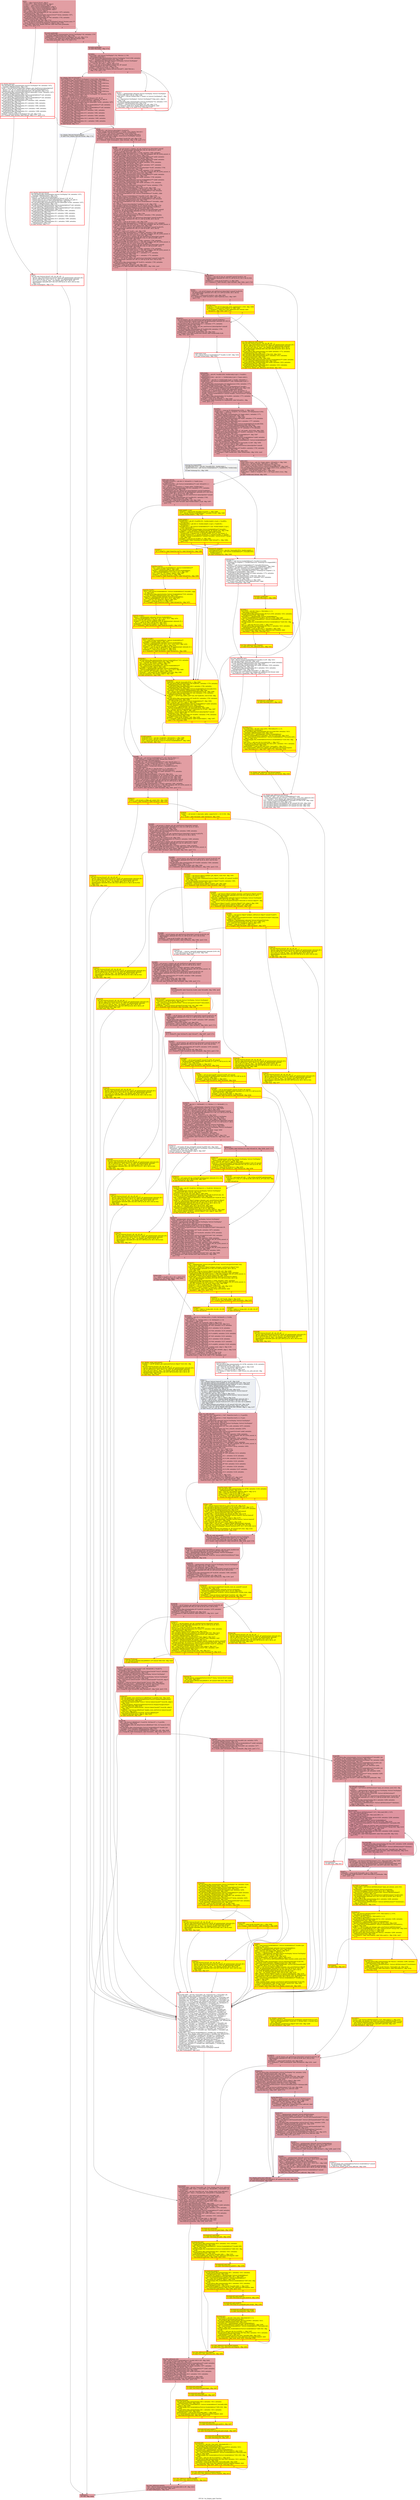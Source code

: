 digraph "CFG for 'vnc_display_open' function" {
	label="CFG for 'vnc_display_open' function";

	Node0x556a56992d60 [shape=record,color="#b70d28ff", style=filled, fillcolor="#be242e70",label="{entry:\l  %err.i = alloca %struct.Error*, align 8\l  %_now.i.i375 = alloca %struct.timeval, align 8\l  %_now.i.i = alloca %struct.timeval, align 8\l  %saddr.i = alloca %struct.SocketAddress*, align 8\l  %wsaddr.i = alloca %struct.SocketAddress*, align 8\l  %addriter.i = alloca %struct.QemuOptsIter, align 8\l  %err = alloca %struct.Error*, align 8\l  call void @llvm.dbg.value(metadata i8* %id, metadata !1670, metadata\l... !DIExpression()), !dbg !1701\l  call void @llvm.dbg.value(metadata %struct.Error** %errp, metadata !1671,\l... metadata !DIExpression()), !dbg !1701\l  call void @llvm.dbg.value(metadata i8* %id, metadata !1702, metadata\l... !DIExpression()) #20, !dbg !1708\l  %cmp.i = icmp eq i8* %id, null, !dbg !1710\l  %0 = load %struct.VncDisplay*, %struct.VncDisplay** bitcast (%union.anon.17*\l... @vnc_displays to %struct.VncDisplay**), align 8, !dbg !1708\l  br i1 %cmp.i, label %vnc_display_find.exit, label %for.cond.i.preheader,\l... !dbg !1712, !prof !1713\l|{<s0>T|<s1>F}}"];
	Node0x556a56992d60:s0 -> Node0x556a56abb120;
	Node0x556a56992d60:s1 -> Node0x556a56b020c0;
	Node0x556a56b020c0 [shape=record,color="#b70d28ff", style=filled, fillcolor="#be242e70",label="{for.cond.i.preheader:                             \l  call void @llvm.dbg.value(metadata %struct.VncDisplay* %0, metadata !1707,\l... metadata !DIExpression()) #20, !dbg !1708\l  %tobool.i547 = icmp eq %struct.VncDisplay* %0, null, !dbg !1714\l  br i1 %tobool.i547, label %vnc_display_find.exit.thread, label\l... %for.body.i.preheader, !dbg !1714, !prof !1713\l|{<s0>T|<s1>F}}"];
	Node0x556a56b020c0:s0 -> Node0x556a56d27e70;
	Node0x556a56b020c0:s1 -> Node0x556a56b140f0;
	Node0x556a56b140f0 [shape=record,color="#b70d28ff", style=filled, fillcolor="#be242e70",label="{for.body.i.preheader:                             \l  br label %for.body.i, !dbg !1714\l}"];
	Node0x556a56b140f0 -> Node0x556a56da2570;
	Node0x556a56b023b0 [shape=record,color="#3d50c3ff", style=filled, fillcolor="#dedcdb70",label="{vnc_display_find.exit.thread.loopexit:            \l  br label %vnc_display_find.exit.thread, !dbg !1716\l}"];
	Node0x556a56b023b0 -> Node0x556a56d27e70;
	Node0x556a56d27e70 [shape=record,penwidth=3.0, color="red",label="{vnc_display_find.exit.thread:                     \l  call void @llvm.dbg.value(metadata %struct.VncDisplay* %0, metadata !1672,\l... metadata !DIExpression()), !dbg !1701\l  %call1467 = tail call %struct.QemuOpts*\l... @qemu_opts_find(%struct.QemuOptsList* bitcast (\{ i8*, i8*, i8,\l... %union.anon.18, [22 x %struct.QemuOptDesc] \}* @qemu_vnc_opts to\l... %struct.QemuOptsList*), i8* nonnull %id) #20, !dbg !1716\l  call void @llvm.dbg.value(metadata %struct.QemuOpts* %call1, metadata !1673,\l... metadata !DIExpression()), !dbg !1701\l  call void @llvm.dbg.value(metadata %struct.SocketAddress** null, metadata\l... !1674, metadata !DIExpression()), !dbg !1701\l  call void @llvm.dbg.value(metadata %struct.SocketAddress** null, metadata\l... !1675, metadata !DIExpression()), !dbg !1701\l  call void @llvm.dbg.value(metadata i8 0, metadata !1681, metadata\l... !DIExpression()), !dbg !1701\l  call void @llvm.dbg.value(metadata i8 0, metadata !1682, metadata\l... !DIExpression()), !dbg !1701\l  call void @llvm.dbg.value(metadata i8 0, metadata !1684, metadata\l... !DIExpression()), !dbg !1701\l  call void @llvm.dbg.value(metadata i32 0, metadata !1685, metadata\l... !DIExpression()), !dbg !1701\l  call void @llvm.dbg.value(metadata i32 1, metadata !1688, metadata\l... !DIExpression()), !dbg !1701\l  br label %if.then, !dbg !1717\l}"];
	Node0x556a56d27e70 -> Node0x556a5699b5c0;
	Node0x556a56da2570 [shape=record,color="#b70d28ff", style=filled, fillcolor="#be242e70",label="{for.body.i:                                       \l  %vd.0.i548 = phi %struct.VncDisplay* [ %2, %for.inc.i ], [ %0,\l... %for.body.i.preheader ]\l  call void @llvm.dbg.value(metadata %struct.VncDisplay* %vd.0.i548, metadata\l... !1707, metadata !DIExpression()) #20, !dbg !1708\l  %id1.i = getelementptr inbounds %struct.VncDisplay, %struct.VncDisplay*\l... %vd.0.i548, i64 0, i32 21, !dbg !1718\l  %1 = load i8*, i8** %id1.i, align 8, !dbg !1718\l  %call.i = tail call i32 @strcmp(i8* nonnull %id, i8* nonnull\l... dereferenceable(1) %1) #21, !dbg !1722\l  %cmp2.i = icmp eq i32 %call.i, 0, !dbg !1723\l  br i1 %cmp2.i, label %vnc_display_find.exit.thread471, label %for.inc.i,\l... !dbg !1724, !prof !1725\l|{<s0>T|<s1>F}}"];
	Node0x556a56da2570:s0 -> Node0x556a56d926a0;
	Node0x556a56da2570:s1 -> Node0x556a56b18720;
	Node0x556a56d926a0 [shape=record,color="#b70d28ff", style=filled, fillcolor="#be242e70",label="{vnc_display_find.exit.thread471:                  \l  %vd.0.i548.lcssa = phi %struct.VncDisplay* [ %vd.0.i548, %for.body.i ]\l  call void @llvm.dbg.value(metadata %struct.VncDisplay* %vd.0.i548.lcssa,\l... metadata !1707, metadata !DIExpression()) #20, !dbg !1708\l  call void @llvm.dbg.value(metadata %struct.VncDisplay* %vd.0.i548.lcssa,\l... metadata !1707, metadata !DIExpression()) #20, !dbg !1708\l  call void @llvm.dbg.value(metadata %struct.VncDisplay* %vd.0.i548.lcssa,\l... metadata !1707, metadata !DIExpression()) #20, !dbg !1708\l  call void @llvm.dbg.value(metadata %struct.VncDisplay* %vd.0.i548.lcssa,\l... metadata !1707, metadata !DIExpression()) #20, !dbg !1708\l  call void @llvm.dbg.value(metadata %struct.VncDisplay* %vd.0.i548.lcssa,\l... metadata !1707, metadata !DIExpression()) #20, !dbg !1708\l  call void @llvm.dbg.value(metadata %struct.VncDisplay* %0, metadata !1672,\l... metadata !DIExpression()), !dbg !1701\l  %call1473 = tail call %struct.QemuOpts*\l... @qemu_opts_find(%struct.QemuOptsList* bitcast (\{ i8*, i8*, i8,\l... %union.anon.18, [22 x %struct.QemuOptDesc] \}* @qemu_vnc_opts to\l... %struct.QemuOptsList*), i8* nonnull %id) #20, !dbg !1716\l  call void @llvm.dbg.value(metadata %struct.QemuOpts* %call1, metadata !1673,\l... metadata !DIExpression()), !dbg !1701\l  call void @llvm.dbg.value(metadata %struct.SocketAddress** null, metadata\l... !1674, metadata !DIExpression()), !dbg !1701\l  call void @llvm.dbg.value(metadata %struct.SocketAddress** null, metadata\l... !1675, metadata !DIExpression()), !dbg !1701\l  call void @llvm.dbg.value(metadata i8 0, metadata !1681, metadata\l... !DIExpression()), !dbg !1701\l  call void @llvm.dbg.value(metadata i8 0, metadata !1682, metadata\l... !DIExpression()), !dbg !1701\l  call void @llvm.dbg.value(metadata i8 0, metadata !1684, metadata\l... !DIExpression()), !dbg !1701\l  call void @llvm.dbg.value(metadata i32 0, metadata !1685, metadata\l... !DIExpression()), !dbg !1701\l  call void @llvm.dbg.value(metadata i32 1, metadata !1688, metadata\l... !DIExpression()), !dbg !1701\l  br label %if.end, !dbg !1717\l}"];
	Node0x556a56d926a0 -> Node0x556a5699b610;
	Node0x556a56b18720 [shape=record,penwidth=3.0, color="red",label="{for.inc.i:                                        \l  %next.i = getelementptr inbounds %struct.VncDisplay, %struct.VncDisplay*\l... %vd.0.i548, i64 0, i32 22, !dbg !1726\l  %tqe_next.i = bitcast %union.anon.7* %next.i to %struct.VncDisplay**, !dbg\l... !1726\l  %2 = load %struct.VncDisplay*, %struct.VncDisplay** %tqe_next.i, align 8,\l... !dbg !1726\l  call void @llvm.dbg.value(metadata %struct.VncDisplay* %2, metadata !1707,\l... metadata !DIExpression()) #20, !dbg !1708\l  %tobool.i = icmp eq %struct.VncDisplay* %2, null, !dbg !1714\l  br i1 %tobool.i, label %vnc_display_find.exit.thread.loopexit, label\l... %for.body.i, !dbg !1714, !prof !1713, !llvm.loop !1727\l|{<s0>T|<s1>F}}"];
	Node0x556a56b18720:s0 -> Node0x556a56b023b0;
	Node0x556a56b18720:s1 -> Node0x556a56da2570;
	Node0x556a56abb120 [shape=record,penwidth=3.0, color="red",label="{vnc_display_find.exit:                            \l  call void @llvm.dbg.value(metadata %struct.VncDisplay* %0, metadata !1672,\l... metadata !DIExpression()), !dbg !1701\l  %call1 = tail call %struct.QemuOpts* @qemu_opts_find(%struct.QemuOptsList*\l... bitcast (\{ i8*, i8*, i8, %union.anon.18, [22 x %struct.QemuOptDesc] \}*\l... @qemu_vnc_opts to %struct.QemuOptsList*), i8* null) #20, !dbg !1716\l  call void @llvm.dbg.value(metadata %struct.QemuOpts* %call1, metadata !1673,\l... metadata !DIExpression()), !dbg !1701\l  call void @llvm.dbg.value(metadata %struct.SocketAddress** null, metadata\l... !1674, metadata !DIExpression()), !dbg !1701\l  call void @llvm.dbg.value(metadata %struct.SocketAddress** null, metadata\l... !1675, metadata !DIExpression()), !dbg !1701\l  call void @llvm.dbg.value(metadata i8 0, metadata !1681, metadata\l... !DIExpression()), !dbg !1701\l  call void @llvm.dbg.value(metadata i8 0, metadata !1682, metadata\l... !DIExpression()), !dbg !1701\l  call void @llvm.dbg.value(metadata i8 0, metadata !1684, metadata\l... !DIExpression()), !dbg !1701\l  call void @llvm.dbg.value(metadata i32 0, metadata !1685, metadata\l... !DIExpression()), !dbg !1701\l  call void @llvm.dbg.value(metadata i32 1, metadata !1688, metadata\l... !DIExpression()), !dbg !1701\l  %tobool = icmp eq %struct.VncDisplay* %0, null, !dbg !1729\l  br i1 %tobool, label %if.then, label %if.end, !dbg !1717, !prof !1731\l|{<s0>T|<s1>F}}"];
	Node0x556a56abb120:s0 -> Node0x556a5699b5c0;
	Node0x556a56abb120:s1 -> Node0x556a5699b610;
	Node0x556a5699b5c0 [shape=record,penwidth=3.0, color="red",label="{if.then:                                          \l  tail call void (%struct.Error**, i8*, i32, i8*, i8*, ...)\l... @error_setg_internal(%struct.Error** %errp, i8* getelementptr inbounds ([9 x\l... i8], [9 x i8]* @.str.1, i64 0, i64 0), i32 3807, i8* getelementptr inbounds\l... ([17 x i8], [17 x i8]* @__func__.vnc_display_open, i64 0, i64 0), i8*\l... getelementptr inbounds ([23 x i8], [23 x i8]* @.str.10, i64 0, i64 0)) #20,\l... !dbg !1732\l  br label %cleanup221, !dbg !1734\l}"];
	Node0x556a5699b5c0 -> Node0x556a5699bca0;
	Node0x556a5699b610 [shape=record,color="#b70d28ff", style=filled, fillcolor="#be242e70",label="{if.end:                                           \l  %call1476 = phi %struct.QemuOpts* [ %call1473,\l... %vnc_display_find.exit.thread471 ], [ %call1, %vnc_display_find.exit ]\l  %retval.0.i475 = phi %struct.VncDisplay* [ %vd.0.i548.lcssa,\l... %vnc_display_find.exit.thread471 ], [ %0, %vnc_display_find.exit ]\l  tail call fastcc void @vnc_display_close(%struct.VncDisplay* nonnull\l... %retval.0.i475), !dbg !1735\l  %tobool2 = icmp eq %struct.QemuOpts* %call1476, null, !dbg !1736\l  br i1 %tobool2, label %cleanup221, label %if.end4, !dbg !1738, !prof !1713\l|{<s0>T|<s1>F}}"];
	Node0x556a5699b610:s0 -> Node0x556a5699bca0;
	Node0x556a5699b610:s1 -> Node0x556a5699d0d0;
	Node0x556a5699d0d0 [shape=record,color="#b70d28ff", style=filled, fillcolor="#be242e70",label="{if.end4:                                          \l  %call5 = tail call zeroext i1 @qemu_opt_get_bool(%struct.QemuOpts* nonnull\l... %call1476, i8* getelementptr inbounds ([8 x i8], [8 x i8]* @.str.11, i64 0,\l... i64 0), i1 zeroext false) #20, !dbg !1739\l  call void @llvm.dbg.value(metadata i1 %call5, metadata !1682, metadata\l... !DIExpression(DW_OP_LLVM_convert, 1, DW_ATE_unsigned, DW_OP_LLVM_convert, 8,\l... DW_ATE_unsigned, DW_OP_stack_value)), !dbg !1701\l  call void @llvm.dbg.value(metadata %struct.SocketAddress*** undef, metadata\l... !1674, metadata !DIExpression(DW_OP_deref)), !dbg !1701\l  call void @llvm.dbg.value(metadata %struct.SocketAddress*** undef, metadata\l... !1675, metadata !DIExpression(DW_OP_deref)), !dbg !1701\l  call void @llvm.dbg.value(metadata i64* undef, metadata !1676, metadata\l... !DIExpression(DW_OP_deref)), !dbg !1701\l  call void @llvm.dbg.value(metadata i64* undef, metadata !1677, metadata\l... !DIExpression(DW_OP_deref)), !dbg !1701\l  call void @llvm.dbg.value(metadata %struct.QemuOpts* %call1, metadata !1740,\l... metadata !DIExpression()) #20, !dbg !1785\l  call void @llvm.dbg.value(metadata i1 %call5, metadata !1747, metadata\l... !DIExpression(DW_OP_LLVM_convert, 1, DW_ATE_unsigned, DW_OP_LLVM_convert, 8,\l... DW_ATE_unsigned, DW_OP_stack_value)) #20, !dbg !1785\l  call void @llvm.dbg.value(metadata %struct.SocketAddress*** undef, metadata\l... !1748, metadata !DIExpression()) #20, !dbg !1785\l  call void @llvm.dbg.value(metadata i64* undef, metadata !1749, metadata\l... !DIExpression()) #20, !dbg !1785\l  call void @llvm.dbg.value(metadata %struct.SocketAddress*** undef, metadata\l... !1750, metadata !DIExpression()) #20, !dbg !1785\l  call void @llvm.dbg.value(metadata i64* undef, metadata !1751, metadata\l... !DIExpression()) #20, !dbg !1785\l  call void @llvm.dbg.value(metadata %struct.Error** %errp, metadata !1752,\l... metadata !DIExpression()) #20, !dbg !1785\l  %3 = bitcast %struct.SocketAddress** %saddr.i to i8*, !dbg !1788\l  call void @llvm.lifetime.start.p0i8(i64 8, i8* nonnull %3) #20, !dbg !1788\l  call void @llvm.dbg.value(metadata %struct.SocketAddress* null, metadata\l... !1753, metadata !DIExpression()) #20, !dbg !1785\l  store %struct.SocketAddress* null, %struct.SocketAddress** %saddr.i, align\l... 8, !dbg !1789\l  %4 = bitcast %struct.SocketAddress** %wsaddr.i to i8*, !dbg !1790\l  call void @llvm.lifetime.start.p0i8(i64 8, i8* nonnull %4) #20, !dbg !1790\l  call void @llvm.dbg.value(metadata %struct.SocketAddress* null, metadata\l... !1754, metadata !DIExpression()) #20, !dbg !1785\l  store %struct.SocketAddress* null, %struct.SocketAddress** %wsaddr.i, align\l... 8, !dbg !1791\l  %5 = bitcast %struct.QemuOptsIter* %addriter.i to i8*, !dbg !1792\l  call void @llvm.lifetime.start.p0i8(i64 24, i8* nonnull %5) #20, !dbg !1792\l  call void @llvm.dbg.declare(metadata %struct.QemuOptsIter* %addriter.i,\l... metadata !1755, metadata !DIExpression()) #20, !dbg !1793\l  %call.i372 = tail call i64 @qemu_opt_get_number(%struct.QemuOpts* nonnull\l... %call1476, i8* getelementptr inbounds ([3 x i8], [3 x i8]* @.str.46, i64 0,\l... i64 0), i64 0) #20, !dbg !1794\l  %conv.i = trunc i64 %call.i372 to i32, !dbg !1794\l  call void @llvm.dbg.value(metadata i32 %conv.i, metadata !1766, metadata\l... !DIExpression()) #20, !dbg !1785\l  %call1.i = tail call i8* @qemu_opt_get(%struct.QemuOpts* nonnull %call1476,\l... i8* getelementptr inbounds ([5 x i8], [5 x i8]* @.str.806, i64 0, i64 0))\l... #20, !dbg !1795\l  %tobool.i373 = icmp ne i8* %call1.i, null, !dbg !1795\l  call void @llvm.dbg.value(metadata i1 %tobool.i373, metadata !1767, metadata\l... !DIExpression(DW_OP_LLVM_convert, 1, DW_ATE_unsigned, DW_OP_LLVM_convert, 8,\l... DW_ATE_unsigned, DW_OP_stack_value)) #20, !dbg !1785\l  %call3.i = tail call i8* @qemu_opt_get(%struct.QemuOpts* nonnull %call1476,\l... i8* getelementptr inbounds ([5 x i8], [5 x i8]* @.str.807, i64 0, i64 0))\l... #20, !dbg !1796\l  %tobool4.i = icmp ne i8* %call3.i, null, !dbg !1796\l  call void @llvm.dbg.value(metadata i1 %tobool4.i, metadata !1768, metadata\l... !DIExpression(DW_OP_LLVM_convert, 1, DW_ATE_unsigned, DW_OP_LLVM_convert, 8,\l... DW_ATE_unsigned, DW_OP_stack_value)) #20, !dbg !1785\l  %call6.i = tail call zeroext i1 @qemu_opt_get_bool(%struct.QemuOpts* nonnull\l... %call1476, i8* getelementptr inbounds ([5 x i8], [5 x i8]* @.str.806, i64 0,\l... i64 0), i1 zeroext false) #20, !dbg !1797\l  call void @llvm.dbg.value(metadata i1 %call6.i, metadata !1769, metadata\l... !DIExpression(DW_OP_LLVM_convert, 1, DW_ATE_unsigned, DW_OP_LLVM_convert, 8,\l... DW_ATE_unsigned, DW_OP_stack_value)) #20, !dbg !1785\l  %call8.i = tail call zeroext i1 @qemu_opt_get_bool(%struct.QemuOpts* nonnull\l... %call1476, i8* getelementptr inbounds ([5 x i8], [5 x i8]* @.str.807, i64 0,\l... i64 0), i1 zeroext false) #20, !dbg !1798\l  call void @llvm.dbg.value(metadata i1 %call8.i, metadata !1770, metadata\l... !DIExpression(DW_OP_LLVM_convert, 1, DW_ATE_unsigned, DW_OP_LLVM_convert, 8,\l... DW_ATE_unsigned, DW_OP_stack_value)) #20, !dbg !1785\l  call void @llvm.dbg.value(metadata i32 -1, metadata !1771, metadata\l... !DIExpression()) #20, !dbg !1785\l  call void @llvm.dbg.value(metadata i32 -1, metadata !1772, metadata\l... !DIExpression()) #20, !dbg !1785\l  %call10.i = tail call i8* @qemu_opt_get(%struct.QemuOpts* nonnull %call1476,\l... i8* getelementptr inbounds ([4 x i8], [4 x i8]* @.str.49, i64 0, i64 0)) #20,\l... !dbg !1799\l  call void @llvm.dbg.value(metadata i8* %call10.i, metadata !1765, metadata\l... !DIExpression()) #20, !dbg !1785\l  %cmp.i374 = icmp eq i8* %call10.i, null, !dbg !1800\l  br i1 %cmp.i374, label %if.end9, label %lor.lhs.false.i, !dbg !1802, !prof\l... !1713\l|{<s0>T|<s1>F}}"];
	Node0x556a5699d0d0:s0 -> Node0x556a5699eac0;
	Node0x556a5699d0d0:s1 -> Node0x556a5687fe40;
	Node0x556a5687fe40 [shape=record,color="#b70d28ff", style=filled, fillcolor="#be242e70",label="{lor.lhs.false.i:                                  \l  %call12.i = tail call i32 @g_str_equal(i8* nonnull %call10.i, i8*\l... getelementptr inbounds ([5 x i8], [5 x i8]* @.str.52, i64 0, i64 0)) #20,\l... !dbg !1803\l  %tobool13.i = icmp eq i32 %call12.i, 0, !dbg !1803\l  br i1 %tobool13.i, label %if.end.i, label %if.end9, !dbg !1804, !prof !1725\l|{<s0>T|<s1>F}}"];
	Node0x556a5687fe40:s0 -> Node0x556a56bdd2f0;
	Node0x556a5687fe40:s1 -> Node0x556a5699eac0;
	Node0x556a56bdd2f0 [shape=record,color="#b70d28ff", style=filled, fillcolor="#be242e70",label="{if.end.i:                                         \l  %call14.i = tail call i8* @qemu_opt_get(%struct.QemuOpts* nonnull %call1476,\l... i8* getelementptr inbounds ([10 x i8], [10 x i8]* @.str.805, i64 0, i64 0))\l... #20, !dbg !1805\l  %tobool15.i = icmp eq i8* %call14.i, null, !dbg !1805\l  br i1 %tobool15.i, label %if.end19.i, label %land.lhs.true.i, !dbg !1807,\l... !prof !1725\l|{<s0>T|<s1>F}}"];
	Node0x556a56bdd2f0:s0 -> Node0x556a56aa01f0;
	Node0x556a56bdd2f0:s1 -> Node0x556a569acc20;
	Node0x556a569acc20 [shape=record,penwidth=3.0, style="filled", color="red", fillcolor="yellow",label="{land.lhs.true.i:                                  \l  %call16.i = tail call i32 @qcrypto_hash_supports(i32 1) #20, !dbg !1808\l  %tobool17.i = icmp eq i32 %call16.i, 0, !dbg !1808\l  br i1 %tobool17.i, label %vnc_free_addresses.exit.i.thread, label\l... %if.end19.i, !dbg !1809, !prof !1731\l|{<s0>T|<s1>F}}"];
	Node0x556a569acc20:s0 -> Node0x556a569b8c40;
	Node0x556a569acc20:s1 -> Node0x556a56aa01f0;
	Node0x556a569b8c40 [shape=record,penwidth=3.0, style="filled", color="red", fillcolor="yellow",label="{vnc_free_addresses.exit.i.thread:                 \l  tail call void (%struct.Error**, i8*, i32, i8*, i8*, ...)\l... @error_setg_internal(%struct.Error** %errp, i8* getelementptr inbounds ([9 x\l... i8], [9 x i8]* @.str.1, i64 0, i64 0), i32 3649, i8* getelementptr inbounds\l... ([26 x i8], [26 x i8]* @__func__.vnc_display_get_addresses, i64 0, i64 0),\l... i8* getelementptr inbounds ([45 x i8], [45 x i8]* @.str.810, i64 0, i64 0))\l... #20, !dbg !1810\l  call void @llvm.dbg.value(metadata i32 undef, metadata !1772, metadata\l... !DIExpression()) #20, !dbg !1785\l  call void @llvm.dbg.label(metadata !1784) #20, !dbg !1812\l  call void @llvm.dbg.value(metadata i64 0, metadata !1813, metadata\l... !DIExpression()) #20, !dbg !1820\l  call void @g_free(i8* null) #20, !dbg !1824\l  call void @llvm.dbg.value(metadata %struct.SocketAddress*** undef, metadata\l... !1818, metadata !DIExpression()) #20, !dbg !1825\l  call void @llvm.dbg.value(metadata i64* undef, metadata !1819, metadata\l... !DIExpression()) #20, !dbg !1825\l  call void @llvm.dbg.value(metadata i64 0, metadata !1813, metadata\l... !DIExpression()) #20, !dbg !1825\l  br label %vnc_display_get_addresses.exit.thread, !dbg !1827\l}"];
	Node0x556a569b8c40 -> Node0x556a568bb1e0;
	Node0x556a56aa01f0 [shape=record,color="#b70d28ff", style=filled, fillcolor="#be242e70",label="{if.end19.i:                                       \l  call void @qemu_opt_iter_init(%struct.QemuOptsIter* nonnull %addriter.i,\l... %struct.QemuOpts* nonnull %call1476, i8* getelementptr inbounds ([4 x i8], [4\l... x i8]* @.str.49, i64 0, i64 0)) #20, !dbg !1829\l  call void @llvm.dbg.value(metadata i32 -1, metadata !1771, metadata\l... !DIExpression()) #20, !dbg !1785\l  %call20.i538 = call i8* @qemu_opt_iter_next(%struct.QemuOptsIter* nonnull\l... %addriter.i) #20, !dbg !1830\l  call void @llvm.dbg.value(metadata i8* %call20.i538, metadata !1765,\l... metadata !DIExpression()) #20, !dbg !1785\l  %cmp21.i539 = icmp eq i8* %call20.i538, null, !dbg !1831\l  br i1 %cmp21.i539, label %while.end.i.thread, label %while.body.i.lr.ph,\l... !dbg !1832, !prof !1833\l|{<s0>T|<s1>F}}"];
	Node0x556a56aa01f0:s0 -> Node0x556a56d0a590;
	Node0x556a56aa01f0:s1 -> Node0x556a56bedea0;
	Node0x556a56bedea0 [shape=record,penwidth=3.0, color="red",label="{while.body.i.lr.ph:                               \l  %6 = bitcast %struct.SocketAddress** %saddr.i to i64*, !dbg !1834\l  br label %while.body.i, !dbg !1832\l}"];
	Node0x556a56bedea0 -> Node0x556a56bc6ee0;
	Node0x556a56bc6ee0 [shape=record,color="#b70d28ff", style=filled, fillcolor="#be242e70",label="{while.body.i:                                     \l  %call20.i543 = phi i8* [ %call20.i538, %while.body.i.lr.ph ], [ %call20.i,\l... %if.end32.i ]\l  %displaynum.0.i542 = phi i32 [ -1, %while.body.i.lr.ph ], [ %spec.select.i,\l... %if.end32.i ]\l  %nsaddr.0541 = phi i64 [ 0, %while.body.i.lr.ph ], [ %add.i, %if.end32.i ]\l  %saddr.0540 = phi %struct.SocketAddress** [ null, %while.body.i.lr.ph ], [\l... %8, %if.end32.i ]\l  call void @llvm.dbg.value(metadata i32 %displaynum.0.i542, metadata !1771,\l... metadata !DIExpression()) #20, !dbg !1785\l  call void @llvm.dbg.value(metadata %struct.SocketAddress** %saddr.i,\l... metadata !1753, metadata !DIExpression(DW_OP_deref)) #20, !dbg !1785\l  %call28.i = call fastcc i32 @vnc_display_get_address(i8* nonnull\l... %call20.i543, i1 zeroext false, i1 zeroext %call5, i32 0, i32 %conv.i, i1\l... zeroext %tobool.i373, i1 zeroext %tobool4.i, i1 zeroext %call6.i, i1 zeroext\l... %call8.i, %struct.SocketAddress** nonnull %saddr.i, %struct.Error** %errp)\l... #20, !dbg !1835\l  call void @llvm.dbg.value(metadata i32 %call28.i, metadata !1773, metadata\l... !DIExpression()) #20, !dbg !1834\l  %cmp29.i = icmp slt i32 %call28.i, 0, !dbg !1836\l  br i1 %cmp29.i, label %cleanup132.i.loopexit606, label %if.end32.i, !dbg\l... !1838, !prof !1713\l|{<s0>T|<s1>F}}"];
	Node0x556a56bc6ee0:s0 -> Node0x556a569b0160;
	Node0x556a56bc6ee0:s1 -> Node0x556a56bbfda0;
	Node0x556a56bbfda0 [shape=record,color="#b70d28ff", style=filled, fillcolor="#be242e70",label="{if.end32.i:                                       \l  %cmp33.i = icmp eq i32 %displaynum.0.i542, -1, !dbg !1839\l  %spec.select.i = select i1 %cmp33.i, i32 %call28.i, i32 %displaynum.0.i542,\l... !dbg !1841, !prof !1725\l  call void @llvm.dbg.value(metadata i32 %spec.select.i, metadata !1771,\l... metadata !DIExpression()) #20, !dbg !1785\l  %add.i = add i64 %nsaddr.0541, 1, !dbg !1842\l  call void @llvm.dbg.value(metadata i64 %add.i, metadata !1775, metadata\l... !DIExpression()) #20, !dbg !1843\l  call void @llvm.dbg.value(metadata i64 8, metadata !1777, metadata\l... !DIExpression()) #20, !dbg !1843\l  call void @llvm.dbg.value(metadata %struct.SocketAddress** %saddr.0540,\l... metadata !1778, metadata !DIExpression()) #20, !dbg !1843\l  %7 = bitcast %struct.SocketAddress** %saddr.0540 to i8*, !dbg !1842\l  call void @llvm.dbg.value(metadata i8* %7, metadata !1778, metadata\l... !DIExpression()) #20, !dbg !1843\l  %call50.i = call i8* @g_realloc_n(i8* %7, i64 %add.i, i64 8) #20, !dbg !1844\l  call void @llvm.dbg.value(metadata i8* %call50.i, metadata !1778, metadata\l... !DIExpression()) #20, !dbg !1843\l  %8 = bitcast i8* %call50.i to %struct.SocketAddress**, !dbg !1847\l  %9 = load i64, i64* %6, align 8, !dbg !1848\l  call void @llvm.dbg.value(metadata %struct.SocketAddress* undef, metadata\l... !1753, metadata !DIExpression()) #20, !dbg !1785\l  %arrayidx.i = getelementptr %struct.SocketAddress*, %struct.SocketAddress**\l... %8, i64 %nsaddr.0541, !dbg !1849\l  %10 = bitcast %struct.SocketAddress** %arrayidx.i to i64*, !dbg !1850\l  store i64 %9, i64* %10, align 8, !dbg !1850\l  %call20.i = call i8* @qemu_opt_iter_next(%struct.QemuOptsIter* nonnull\l... %addriter.i) #20, !dbg !1830\l  call void @llvm.dbg.value(metadata i8* %call20.i, metadata !1765, metadata\l... !DIExpression()) #20, !dbg !1785\l  %cmp21.i = icmp eq i8* %call20.i, null, !dbg !1831\l  br i1 %cmp21.i, label %while.end.i, label %while.body.i, !dbg !1832, !prof\l... !1833\l|{<s0>T|<s1>F}}"];
	Node0x556a56bbfda0:s0 -> Node0x556a56d6e540;
	Node0x556a56bbfda0:s1 -> Node0x556a56bc6ee0;
	Node0x556a56d6e540 [shape=record,color="#3d50c3ff", style=filled, fillcolor="#c32e3170",label="{while.end.i:                                      \l  %spec.select.i.lcssa = phi i32 [ %spec.select.i, %if.end32.i ], !dbg !1841\l  %add.i.lcssa = phi i64 [ %add.i, %if.end32.i ], !dbg !1842\l  %call50.i.lcssa = phi i8* [ %call50.i, %if.end32.i ], !dbg !1844\l  %11 = bitcast i8* %call50.i.lcssa to %struct.SocketAddress**, !dbg !1847\l  call void @llvm.dbg.value(metadata i32 %spec.select.i.lcssa, metadata !1771,\l... metadata !DIExpression()) #20, !dbg !1785\l  %cmp53.i = icmp ugt i64 %add.i.lcssa, 1, !dbg !1851\l  %spec.select = select i1 %cmp53.i, i32 -1, i32 %spec.select.i.lcssa, !dbg\l... !1853\l  br label %while.end.i.thread, !dbg !1853\l}"];
	Node0x556a56d6e540 -> Node0x556a56d0a590;
	Node0x556a56d0a590 [shape=record,color="#b70d28ff", style=filled, fillcolor="#be242e70",label="{while.end.i.thread:                               \l  %nsaddr.0.lcssa570 = phi i64 [ 0, %if.end19.i ], [ %add.i.lcssa,\l... %while.end.i ]\l  %saddr.0.lcssa569 = phi %struct.SocketAddress** [ null, %if.end19.i ], [\l... %11, %while.end.i ]\l  %12 = phi i32 [ -1, %if.end19.i ], [ %spec.select, %while.end.i ]\l  call void @llvm.dbg.value(metadata i32 %12, metadata !1771, metadata\l... !DIExpression()) #20, !dbg !1785\l  call void @qemu_opt_iter_init(%struct.QemuOptsIter* nonnull %addriter.i,\l... %struct.QemuOpts* %call1476, i8* getelementptr inbounds ([10 x i8], [10 x\l... i8]* @.str.805, i64 0, i64 0)) #20, !dbg !1854\l  %call58.i531 = call i8* @qemu_opt_iter_next(%struct.QemuOptsIter* nonnull\l... %addriter.i) #20, !dbg !1855\l  call void @llvm.dbg.value(metadata i8* %call58.i531, metadata !1765,\l... metadata !DIExpression()) #20, !dbg !1785\l  %cmp59.i532 = icmp eq i8* %call58.i531, null, !dbg !1856\l  br i1 %cmp59.i532, label %if.end9, label %while.body61.i.lr.ph, !dbg !1857,\l... !prof !1725\l|{<s0>T|<s1>F}}"];
	Node0x556a56d0a590:s0 -> Node0x556a5699eac0;
	Node0x556a56d0a590:s1 -> Node0x556a56a05b80;
	Node0x556a56a05b80 [shape=record,penwidth=3.0, style="filled", color="red", fillcolor="yellow",label="{while.body61.i.lr.ph:                             \l  %cmp72.i = icmp eq i64 %nsaddr.0.lcssa570, 1, !dbg !1858\l  %13 = bitcast %struct.SocketAddress** %wsaddr.i to i64*, !dbg !1860\l  br label %while.body61.i, !dbg !1857\l}"];
	Node0x556a56a05b80 -> Node0x556a56847e00;
	Node0x556a56847e00 [shape=record,penwidth=3.0, style="filled", color="red", fillcolor="yellow",label="{while.body61.i:                                   \l  %call58.i535 = phi i8* [ %call58.i531, %while.body61.i.lr.ph ], [ %call58.i,\l... %if.end104.i ]\l  %nwsaddr.0534 = phi i64 [ 0, %while.body61.i.lr.ph ], [ %add106.i,\l... %if.end104.i ]\l  %wsaddr.0533 = phi %struct.SocketAddress** [ null, %while.body61.i.lr.ph ],\l... [ %25, %if.end104.i ]\l  call void @llvm.dbg.value(metadata %struct.SocketAddress** %wsaddr.i,\l... metadata !1754, metadata !DIExpression(DW_OP_deref)) #20, !dbg !1785\l  %call67.i = call fastcc i32 @vnc_display_get_address(i8* nonnull\l... %call58.i535, i1 zeroext true, i1 zeroext %call5, i32 %12, i32 %conv.i, i1\l... zeroext %tobool.i373, i1 zeroext %tobool4.i, i1 zeroext %call6.i, i1 zeroext\l... %call8.i, %struct.SocketAddress** nonnull %wsaddr.i, %struct.Error** %errp)\l... #20, !dbg !1861\l  %cmp68.i = icmp slt i32 %call67.i, 0, !dbg !1863\l  br i1 %cmp68.i, label %cleanup132.i.loopexit, label %if.end71.i, !dbg !1864,\l... !prof !1731\l|{<s0>T|<s1>F}}"];
	Node0x556a56847e00:s0 -> Node0x556a569b26b0;
	Node0x556a56847e00:s1 -> Node0x556a56d5b800;
	Node0x556a56d5b800 [shape=record,penwidth=3.0, style="filled", color="red", fillcolor="yellow",label="{if.end71.i:                                       \l  br i1 %cmp72.i, label %land.lhs.true74.i, label %if.end104.i, !dbg !1865\l|{<s0>T|<s1>F}}"];
	Node0x556a56d5b800:s0 -> Node0x556a56a69750;
	Node0x556a56d5b800:s1 -> Node0x556a56d5ac00;
	Node0x556a56a69750 [shape=record,penwidth=3.0, style="filled", color="red", fillcolor="yellow",label="{land.lhs.true74.i:                                \l  %14 = load %struct.SocketAddress*, %struct.SocketAddress**\l... %saddr.0.lcssa569, align 8, !dbg !1866\l  %type.i = getelementptr inbounds %struct.SocketAddress,\l... %struct.SocketAddress* %14, i64 0, i32 0, !dbg !1867\l  %15 = load i32, i32* %type.i, align 8, !dbg !1867\l  %cmp76.i = icmp eq i32 %15, 0, !dbg !1868\l  br i1 %cmp76.i, label %land.lhs.true78.i, label %if.end104.i, !dbg !1869\l|{<s0>T|<s1>F}}"];
	Node0x556a56a69750:s0 -> Node0x556a56b7c450;
	Node0x556a56a69750:s1 -> Node0x556a56d5ac00;
	Node0x556a56b7c450 [shape=record,penwidth=3.0, style="filled", color="red", fillcolor="yellow",label="{land.lhs.true78.i:                                \l  %16 = load %struct.SocketAddress*, %struct.SocketAddress** %wsaddr.i, align\l... 8, !dbg !1870\l  call void @llvm.dbg.value(metadata %struct.SocketAddress* %16, metadata\l... !1754, metadata !DIExpression()) #20, !dbg !1785\l  %type79.i = getelementptr inbounds %struct.SocketAddress,\l... %struct.SocketAddress* %16, i64 0, i32 0, !dbg !1871\l  %17 = load i32, i32* %type79.i, align 8, !dbg !1871\l  %cmp80.i = icmp eq i32 %17, 0, !dbg !1872\l  br i1 %cmp80.i, label %land.lhs.true82.i, label %if.end104.i, !dbg !1873\l|{<s0>T|<s1>F}}"];
	Node0x556a56b7c450:s0 -> Node0x556a56a0b7e0;
	Node0x556a56b7c450:s1 -> Node0x556a56d5ac00;
	Node0x556a56a0b7e0 [shape=record,penwidth=3.0, style="filled", color="red", fillcolor="yellow",label="{land.lhs.true82.i:                                \l  %host.i = getelementptr inbounds %struct.SocketAddress,\l... %struct.SocketAddress* %16, i64 0, i32 1, i32 0, i32 0, !dbg !1874\l  %18 = load i8*, i8** %host.i, align 8, !dbg !1874\l  %call83.i = call i32 @g_str_equal(i8* %18, i8* getelementptr inbounds ([1 x\l... i8], [1 x i8]* @.str, i64 0, i64 0)) #20, !dbg !1875\l  %tobool84.i = icmp eq i32 %call83.i, 0, !dbg !1875\l  br i1 %tobool84.i, label %if.end104.i, label %land.lhs.true85.i, !dbg !1876\l|{<s0>T|<s1>F}}"];
	Node0x556a56a0b7e0:s0 -> Node0x556a56d5ac00;
	Node0x556a56a0b7e0:s1 -> Node0x556a56b2e950;
	Node0x556a56b2e950 [shape=record,penwidth=3.0, style="filled", color="red", fillcolor="yellow",label="{land.lhs.true85.i:                                \l  %19 = load %struct.SocketAddress*, %struct.SocketAddress**\l... %saddr.0.lcssa569, align 8, !dbg !1877\l  %host89.i = getelementptr inbounds %struct.SocketAddress,\l... %struct.SocketAddress* %19, i64 0, i32 1, i32 0, i32 0, !dbg !1878\l  %20 = load i8*, i8** %host89.i, align 8, !dbg !1878\l  %call90.i = call i32 @g_str_equal(i8* %20, i8* getelementptr inbounds ([1 x\l... i8], [1 x i8]* @.str, i64 0, i64 0)) #20, !dbg !1879\l  %tobool91.i = icmp eq i32 %call90.i, 0, !dbg !1879\l  br i1 %tobool91.i, label %if.then92.i, label %if.end104.i, !dbg !1880\l|{<s0>T|<s1>F}}"];
	Node0x556a56b2e950:s0 -> Node0x556a56cd8fc0;
	Node0x556a56b2e950:s1 -> Node0x556a56d5ac00;
	Node0x556a56cd8fc0 [shape=record,penwidth=3.0, style="filled", color="red", fillcolor="yellow",label="{if.then92.i:                                      \l  call void @llvm.dbg.value(metadata %struct.SocketAddress* %16, metadata\l... !1754, metadata !DIExpression()) #20, !dbg !1785\l  %21 = load i8*, i8** %host.i, align 8, !dbg !1881\l  call void @g_free(i8* %21) #20, !dbg !1883\l  %22 = load %struct.SocketAddress*, %struct.SocketAddress**\l... %saddr.0.lcssa569, align 8, !dbg !1884\l  %host99.i = getelementptr inbounds %struct.SocketAddress,\l... %struct.SocketAddress* %22, i64 0, i32 1, i32 0, i32 0, !dbg !1885\l  %23 = load i8*, i8** %host99.i, align 8, !dbg !1885\l  %call100.i = call noalias i8* @g_strdup(i8* %23) #20, !dbg !1886\l  store i8* %call100.i, i8** %host.i, align 8, !dbg !1887\l  br label %if.end104.i, !dbg !1888\l}"];
	Node0x556a56cd8fc0 -> Node0x556a56d5ac00;
	Node0x556a56d5ac00 [shape=record,penwidth=3.0, style="filled", color="red", fillcolor="yellow",label="{if.end104.i:                                      \l  %add106.i = add i64 %nwsaddr.0534, 1, !dbg !1889\l  call void @llvm.dbg.value(metadata i64 %add106.i, metadata !1779, metadata\l... !DIExpression()) #20, !dbg !1890\l  call void @llvm.dbg.value(metadata i64 8, metadata !1782, metadata\l... !DIExpression()) #20, !dbg !1890\l  call void @llvm.dbg.value(metadata %struct.SocketAddress** %wsaddr.0533,\l... metadata !1783, metadata !DIExpression()) #20, !dbg !1890\l  %24 = bitcast %struct.SocketAddress** %wsaddr.0533 to i8*, !dbg !1889\l  call void @llvm.dbg.value(metadata i8* %24, metadata !1783, metadata\l... !DIExpression()) #20, !dbg !1890\l  %call125.i = call i8* @g_realloc_n(i8* %24, i64 %add106.i, i64 8) #20, !dbg\l... !1891\l  call void @llvm.dbg.value(metadata i8* %call125.i, metadata !1783, metadata\l... !DIExpression()) #20, !dbg !1890\l  %25 = bitcast i8* %call125.i to %struct.SocketAddress**, !dbg !1894\l  %26 = load i64, i64* %13, align 8, !dbg !1895\l  call void @llvm.dbg.value(metadata %struct.SocketAddress* undef, metadata\l... !1754, metadata !DIExpression()) #20, !dbg !1785\l  %arrayidx130.i = getelementptr %struct.SocketAddress*,\l... %struct.SocketAddress** %25, i64 %nwsaddr.0534, !dbg !1896\l  %27 = bitcast %struct.SocketAddress** %arrayidx130.i to i64*, !dbg !1897\l  store i64 %26, i64* %27, align 8, !dbg !1897\l  %call58.i = call i8* @qemu_opt_iter_next(%struct.QemuOptsIter* nonnull\l... %addriter.i) #20, !dbg !1855\l  call void @llvm.dbg.value(metadata i8* %call58.i, metadata !1765, metadata\l... !DIExpression()) #20, !dbg !1785\l  %cmp59.i = icmp eq i8* %call58.i, null, !dbg !1856\l  br i1 %cmp59.i, label %if.end9.loopexit, label %while.body61.i, !dbg !1857,\l... !prof !1725, !llvm.loop !1898\l|{<s0>T|<s1>F}}"];
	Node0x556a56d5ac00:s0 -> Node0x556a56b34eb0;
	Node0x556a56d5ac00:s1 -> Node0x556a56847e00;
	Node0x556a569b26b0 [shape=record,penwidth=3.0, style="filled", color="red", fillcolor="yellow",label="{cleanup132.i.loopexit:                            \l  %nwsaddr.0534.lcssa = phi i64 [ %nwsaddr.0534, %while.body61.i ]\l  %wsaddr.0533.lcssa = phi %struct.SocketAddress** [ %wsaddr.0533,\l... %while.body61.i ]\l  br label %cleanup132.i, !dbg !1900\l}"];
	Node0x556a569b26b0 -> Node0x556a56ad2ee0;
	Node0x556a569b0160 [shape=record,color="#3d50c3ff", style=filled, fillcolor="#dedcdb70",label="{cleanup132.i.loopexit606:                         \l  %nsaddr.0541.lcssa = phi i64 [ %nsaddr.0541, %while.body.i ]\l  %saddr.0540.lcssa = phi %struct.SocketAddress** [ %saddr.0540, %while.body.i\l... ]\l  br label %cleanup132.i, !dbg !1900\l}"];
	Node0x556a569b0160 -> Node0x556a56ad2ee0;
	Node0x556a56ad2ee0 [shape=record,penwidth=3.0, color="red",label="{cleanup132.i:                                     \l  %saddr.2 = phi %struct.SocketAddress** [ %saddr.0.lcssa569,\l... %cleanup132.i.loopexit ], [ %saddr.0540.lcssa, %cleanup132.i.loopexit606 ],\l... !dbg !1902\l  %wsaddr.1 = phi %struct.SocketAddress** [ %wsaddr.0533.lcssa,\l... %cleanup132.i.loopexit ], [ null, %cleanup132.i.loopexit606 ], !dbg !1903\l  %nsaddr.2 = phi i64 [ %nsaddr.0.lcssa570, %cleanup132.i.loopexit ], [\l... %nsaddr.0541.lcssa, %cleanup132.i.loopexit606 ], !dbg !1904\l  %nwsaddr.1 = phi i64 [ %nwsaddr.0534.lcssa, %cleanup132.i.loopexit ], [ 0,\l... %cleanup132.i.loopexit606 ], !dbg !1905\l  call void @llvm.dbg.value(metadata i32 undef, metadata !1772, metadata\l... !DIExpression()) #20, !dbg !1785\l  call void @llvm.dbg.label(metadata !1784) #20, !dbg !1812\l  call void @llvm.dbg.value(metadata i64 0, metadata !1813, metadata\l... !DIExpression()) #20, !dbg !1820\l  %cmp.i.i529 = icmp eq i64 %nsaddr.2, 0, !dbg !1900\l  br i1 %cmp.i.i529, label %vnc_free_addresses.exit.i, label\l... %for.body.i.i.preheader, !dbg !1906\l|{<s0>T|<s1>F}}"];
	Node0x556a56ad2ee0:s0 -> Node0x556a56a48250;
	Node0x556a56ad2ee0:s1 -> Node0x556a569b0520;
	Node0x556a569b0520 [shape=record,penwidth=3.0, style="filled", color="red", fillcolor="yellow",label="{for.body.i.i.preheader:                           \l  br label %for.body.i.i, !dbg !1906\l}"];
	Node0x556a569b0520 -> Node0x556a569bcce0;
	Node0x556a569bcce0 [shape=record,penwidth=3.0, style="filled", color="red", fillcolor="yellow",label="{for.body.i.i:                                     \l  %i.0.i.i530 = phi i64 [ %inc.i.i, %for.body.i.i ], [ 0,\l... %for.body.i.i.preheader ]\l  call void @llvm.dbg.value(metadata i64 %i.0.i.i530, metadata !1813, metadata\l... !DIExpression()) #20, !dbg !1820\l  %arrayidx.i.i = getelementptr %struct.SocketAddress*,\l... %struct.SocketAddress** %saddr.2, i64 %i.0.i.i530, !dbg !1907\l  %28 = load %struct.SocketAddress*, %struct.SocketAddress** %arrayidx.i.i,\l... align 8, !dbg !1907\l  call void @qapi_free_SocketAddress(%struct.SocketAddress* %28) #20, !dbg\l... !1909\l  %inc.i.i = add nuw i64 %i.0.i.i530, 1, !dbg !1910\l  call void @llvm.dbg.value(metadata i64 %inc.i.i, metadata !1813, metadata\l... !DIExpression()) #20, !dbg !1820\l  %exitcond562 = icmp eq i64 %inc.i.i, %nsaddr.2, !dbg !1900\l  br i1 %exitcond562, label %vnc_free_addresses.exit.i.loopexit, label\l... %for.body.i.i, !dbg !1906, !llvm.loop !1911\l|{<s0>T|<s1>F}}"];
	Node0x556a569bcce0:s0 -> Node0x556a569b1cb0;
	Node0x556a569bcce0:s1 -> Node0x556a569bcce0;
	Node0x556a569b1cb0 [shape=record,penwidth=3.0, style="filled", color="red", fillcolor="yellow",label="{vnc_free_addresses.exit.i.loopexit:               \l  br label %vnc_free_addresses.exit.i, !dbg !1913\l}"];
	Node0x556a569b1cb0 -> Node0x556a56a48250;
	Node0x556a56a48250 [shape=record,penwidth=3.0, color="red",label="{vnc_free_addresses.exit.i:                        \l  %29 = bitcast %struct.SocketAddress** %saddr.2 to i8*, !dbg !1913\l  call void @g_free(i8* %29) #20, !dbg !1824\l  call void @llvm.dbg.value(metadata %struct.SocketAddress*** undef, metadata\l... !1818, metadata !DIExpression()) #20, !dbg !1825\l  call void @llvm.dbg.value(metadata i64* undef, metadata !1819, metadata\l... !DIExpression()) #20, !dbg !1825\l  call void @llvm.dbg.value(metadata i64 0, metadata !1813, metadata\l... !DIExpression()) #20, !dbg !1825\l  %cmp.i227.i527 = icmp eq i64 %nwsaddr.1, 0, !dbg !1914\l  br i1 %cmp.i227.i527, label %vnc_display_get_addresses.exit.thread, label\l... %for.body.i231.i.preheader, !dbg !1827, !prof !1731\l|{<s0>T|<s1>F}}"];
	Node0x556a56a48250:s0 -> Node0x556a568bb1e0;
	Node0x556a56a48250:s1 -> Node0x556a56c91a80;
	Node0x556a56c91a80 [shape=record,penwidth=3.0, style="filled", color="red", fillcolor="yellow",label="{for.body.i231.i.preheader:                        \l  br label %for.body.i231.i, !dbg !1827\l}"];
	Node0x556a56c91a80 -> Node0x556a56b8c4f0;
	Node0x556a56b8c4f0 [shape=record,penwidth=3.0, style="filled", color="red", fillcolor="yellow",label="{for.body.i231.i:                                  \l  %i.0.i226.i528 = phi i64 [ %inc.i230.i, %for.body.i231.i ], [ 0,\l... %for.body.i231.i.preheader ]\l  call void @llvm.dbg.value(metadata i64 %i.0.i226.i528, metadata !1813,\l... metadata !DIExpression()) #20, !dbg !1825\l  %arrayidx.i229.i = getelementptr %struct.SocketAddress*,\l... %struct.SocketAddress** %wsaddr.1, i64 %i.0.i226.i528, !dbg !1915\l  %30 = load %struct.SocketAddress*, %struct.SocketAddress** %arrayidx.i229.i,\l... align 8, !dbg !1915\l  call void @qapi_free_SocketAddress(%struct.SocketAddress* %30) #20, !dbg\l... !1916\l  %inc.i230.i = add nuw i64 %i.0.i226.i528, 1, !dbg !1917\l  call void @llvm.dbg.value(metadata i64 %inc.i230.i, metadata !1813, metadata\l... !DIExpression()) #20, !dbg !1825\l  %exitcond561 = icmp eq i64 %inc.i230.i, %nwsaddr.1, !dbg !1914\l  br i1 %exitcond561, label %vnc_display_get_addresses.exit.thread.loopexit,\l... label %for.body.i231.i, !dbg !1827, !prof !1731, !llvm.loop !1918\l|{<s0>T|<s1>F}}"];
	Node0x556a56b8c4f0:s0 -> Node0x556a56d75d30;
	Node0x556a56b8c4f0:s1 -> Node0x556a56b8c4f0;
	Node0x556a56d75d30 [shape=record,penwidth=3.0, style="filled", color="red", fillcolor="yellow",label="{vnc_display_get_addresses.exit.thread.loopexit:   \l  br label %vnc_display_get_addresses.exit.thread, !dbg !1920\l}"];
	Node0x556a56d75d30 -> Node0x556a568bb1e0;
	Node0x556a568bb1e0 [shape=record,penwidth=3.0, color="red",label="{vnc_display_get_addresses.exit.thread:            \l  %wsaddr.1577583 = phi %struct.SocketAddress** [ null,\l... %vnc_free_addresses.exit.i.thread ], [ %wsaddr.1, %vnc_free_addresses.exit.i\l... ], [ %wsaddr.1, %vnc_display_get_addresses.exit.thread.loopexit ]\l  %31 = bitcast %struct.SocketAddress** %wsaddr.1577583 to i8*, !dbg !1920\l  call void @g_free(i8* %31) #20, !dbg !1921\l  call void @llvm.lifetime.end.p0i8(i64 24, i8* nonnull %5) #20, !dbg !1922\l  call void @llvm.lifetime.end.p0i8(i64 8, i8* nonnull %4) #20, !dbg !1922\l  call void @llvm.lifetime.end.p0i8(i64 8, i8* nonnull %3) #20, !dbg !1922\l  br label %fail, !dbg !1923\l}"];
	Node0x556a568bb1e0 -> Node0x556a5696fd90;
	Node0x556a56b34eb0 [shape=record,penwidth=3.0, style="filled", color="red", fillcolor="yellow",label="{if.end9.loopexit:                                 \l  %add106.i.lcssa = phi i64 [ %add106.i, %if.end104.i ], !dbg !1889\l  %call125.i.lcssa = phi i8* [ %call125.i, %if.end104.i ], !dbg !1891\l  %32 = bitcast i8* %call125.i.lcssa to %struct.SocketAddress**, !dbg !1894\l  br label %if.end9, !dbg !1922\l}"];
	Node0x556a56b34eb0 -> Node0x556a5699eac0;
	Node0x556a5699eac0 [shape=record,color="#b70d28ff", style=filled, fillcolor="#be242e70",label="{if.end9:                                          \l  %saddr.2.ph = phi %struct.SocketAddress** [ null, %lor.lhs.false.i ], [\l... null, %if.end4 ], [ %saddr.0.lcssa569, %while.end.i.thread ], [\l... %saddr.0.lcssa569, %if.end9.loopexit ]\l  %wsaddr.1.ph = phi %struct.SocketAddress** [ null, %lor.lhs.false.i ], [\l... null, %if.end4 ], [ null, %while.end.i.thread ], [ %32, %if.end9.loopexit ]\l  %nsaddr.2.ph = phi i64 [ 0, %lor.lhs.false.i ], [ 0, %if.end4 ], [\l... %nsaddr.0.lcssa570, %while.end.i.thread ], [ %nsaddr.0.lcssa570,\l... %if.end9.loopexit ]\l  %nwsaddr.1.ph = phi i64 [ 0, %lor.lhs.false.i ], [ 0, %if.end4 ], [ 0,\l... %while.end.i.thread ], [ %add106.i.lcssa, %if.end9.loopexit ]\l  call void @llvm.dbg.value(metadata i32 undef, metadata !1772, metadata\l... !DIExpression()) #20, !dbg !1785\l  call void @llvm.dbg.label(metadata !1784) #20, !dbg !1812\l  call void @llvm.lifetime.end.p0i8(i64 24, i8* nonnull %5) #20, !dbg !1922\l  call void @llvm.lifetime.end.p0i8(i64 8, i8* nonnull %4) #20, !dbg !1922\l  call void @llvm.lifetime.end.p0i8(i64 8, i8* nonnull %3) #20, !dbg !1922\l  %call10 = call zeroext i1 @qemu_opt_get_bool(%struct.QemuOpts* nonnull\l... %call1476, i8* getelementptr inbounds ([9 x i8], [9 x i8]* @.str.12, i64 0,\l... i64 0), i1 zeroext false) #20, !dbg !1924\l  call void @llvm.dbg.value(metadata i1 %call10, metadata !1681, metadata\l... !DIExpression(DW_OP_LLVM_convert, 1, DW_ATE_unsigned, DW_OP_LLVM_convert, 8,\l... DW_ATE_unsigned, DW_OP_stack_value)), !dbg !1701\l  br i1 %call10, label %if.then13, label %if.end20, !dbg !1925, !prof !1713\l|{<s0>T|<s1>F}}"];
	Node0x556a5699eac0:s0 -> Node0x556a5699eea0;
	Node0x556a5699eac0:s1 -> Node0x556a5699fda0;
	Node0x556a5699eea0 [shape=record,penwidth=3.0, style="filled", color="red", fillcolor="yellow",label="{if.then13:                                        \l  %call14 = call zeroext i1 @fips_get_state() #20, !dbg !1926\l  br i1 %call14, label %if.then15, label %if.end16, !dbg !1930\l|{<s0>T|<s1>F}}"];
	Node0x556a5699eea0:s0 -> Node0x556a569a0140;
	Node0x556a5699eea0:s1 -> Node0x556a569a0190;
	Node0x556a569a0140 [shape=record,penwidth=3.0, style="filled", color="red", fillcolor="yellow",label="{if.then15:                                        \l  call void (%struct.Error**, i8*, i32, i8*, i8*, ...)\l... @error_setg_internal(%struct.Error** %errp, i8* getelementptr inbounds ([9 x\l... i8], [9 x i8]* @.str.1, i64 0, i64 0), i32 3828, i8* getelementptr inbounds\l... ([17 x i8], [17 x i8]* @__func__.vnc_display_open, i64 0, i64 0), i8*\l... getelementptr inbounds ([122 x i8], [122 x i8]* @.str.13, i64 0, i64 0)) #20,\l... !dbg !1931\l  br label %fail, !dbg !1933\l}"];
	Node0x556a569a0140 -> Node0x556a5696fd90;
	Node0x556a569a0190 [shape=record,penwidth=3.0, style="filled", color="red", fillcolor="yellow",label="{if.end16:                                         \l  %call17 = call zeroext i1 @qcrypto_cipher_supports(i32 3, i32 0) #20, !dbg\l... !1934\l  br i1 %call17, label %if.end20, label %if.then18, !dbg !1936\l|{<s0>T|<s1>F}}"];
	Node0x556a569a0190:s0 -> Node0x556a5699fda0;
	Node0x556a569a0190:s1 -> Node0x556a569a0b80;
	Node0x556a569a0b80 [shape=record,penwidth=3.0, style="filled", color="red", fillcolor="yellow",label="{if.then18:                                        \l  call void (%struct.Error**, i8*, i32, i8*, i8*, ...)\l... @error_setg_internal(%struct.Error** %errp, i8* getelementptr inbounds ([9 x\l... i8], [9 x i8]* @.str.1, i64 0, i64 0), i32 3834, i8* getelementptr inbounds\l... ([17 x i8], [17 x i8]* @__func__.vnc_display_open, i64 0, i64 0), i8*\l... getelementptr inbounds ([50 x i8], [50 x i8]* @.str.14, i64 0, i64 0)) #20,\l... !dbg !1937\l  br label %fail, !dbg !1939\l}"];
	Node0x556a569a0b80 -> Node0x556a5696fd90;
	Node0x556a5699fda0 [shape=record,color="#b70d28ff", style=filled, fillcolor="#be242e70",label="{if.end20:                                         \l  %call21 = call zeroext i1 @qemu_opt_get_bool(%struct.QemuOpts* nonnull\l... %call1476, i8* getelementptr inbounds ([14 x i8], [14 x i8]* @.str.15, i64 0,\l... i64 0), i1 zeroext true) #20, !dbg !1940\l  %conv = zext i1 %call21 to i32, !dbg !1940\l  call void @llvm.dbg.value(metadata i32 %conv, metadata !1688, metadata\l... !DIExpression()), !dbg !1701\l  %call22 = call i64 @qemu_opt_get_number(%struct.QemuOpts* nonnull %call1476,\l... i8* getelementptr inbounds ([13 x i8], [13 x i8]* @.str.16, i64 0, i64 0),\l... i64 10) #20, !dbg !1941\l  %conv23 = trunc i64 %call22 to i32, !dbg !1941\l  call void @llvm.dbg.value(metadata i32 %conv23, metadata !1689, metadata\l... !DIExpression()), !dbg !1701\l  %call24 = call zeroext i1 @qemu_opt_get_bool(%struct.QemuOpts* nonnull\l... %call1476, i8* getelementptr inbounds ([5 x i8], [5 x i8]* @.str.17, i64 0,\l... i64 0), i1 zeroext false) #20, !dbg !1942\l  call void @llvm.dbg.value(metadata i1 %call24, metadata !1684, metadata\l... !DIExpression(DW_OP_LLVM_convert, 1, DW_ATE_unsigned, DW_OP_LLVM_convert, 8,\l... DW_ATE_unsigned, DW_OP_stack_value)), !dbg !1701\l  br i1 %call24, label %if.then27, label %if.end28, !dbg !1943, !prof !1713\l|{<s0>T|<s1>F}}"];
	Node0x556a5699fda0:s0 -> Node0x556a569a0650;
	Node0x556a5699fda0:s1 -> Node0x556a569a4810;
	Node0x556a569a0650 [shape=record,penwidth=3.0, style="filled", color="red", fillcolor="yellow",label="{if.then27:                                        \l  call void (%struct.Error**, i8*, i32, i8*, i8*, ...)\l... @error_setg_internal(%struct.Error** %errp, i8* getelementptr inbounds ([9 x\l... i8], [9 x i8]* @.str.1, i64 0, i64 0), i32 3844, i8* getelementptr inbounds\l... ([17 x i8], [17 x i8]* @__func__.vnc_display_open, i64 0, i64 0), i8*\l... getelementptr inbounds ([42 x i8], [42 x i8]* @.str.18, i64 0, i64 0)) #20,\l... !dbg !1944\l  br label %fail, !dbg !1947\l}"];
	Node0x556a569a0650 -> Node0x556a5696fd90;
	Node0x556a569a4810 [shape=record,color="#b70d28ff", style=filled, fillcolor="#be242e70",label="{if.end28:                                         \l  %call29 = call i8* @qemu_opt_get(%struct.QemuOpts* nonnull %call1476, i8*\l... getelementptr inbounds ([10 x i8], [10 x i8]* @.str.19, i64 0, i64 0)) #20,\l... !dbg !1948\l  call void @llvm.dbg.value(metadata i8* %call29, metadata !1683, metadata\l... !DIExpression()), !dbg !1701\l  %tobool30 = icmp eq i8* %call29, null, !dbg !1949\l  br i1 %tobool30, label %if.end49, label %if.then31, !dbg !1950, !prof !1725\l|{<s0>T|<s1>F}}"];
	Node0x556a569a4810:s0 -> Node0x556a569a5ad0;
	Node0x556a569a4810:s1 -> Node0x556a569a4c70;
	Node0x556a569a4c70 [shape=record,penwidth=3.0, style="filled", color="red", fillcolor="yellow",label="{if.then31:                                        \l  %call32 = call %struct.Object* @object_get_objects_root() #20, !dbg !1951\l  %call33 = call %struct.Object*\l... @object_resolve_path_component(%struct.Object* %call32, i8* nonnull %call29)\l... #20, !dbg !1952\l  call void @llvm.dbg.value(metadata %struct.Object* %call33, metadata !1691,\l... metadata !DIExpression()), !dbg !1953\l  %tobool34 = icmp eq %struct.Object* %call33, null, !dbg !1954\l  br i1 %tobool34, label %if.then35, label %if.end36, !dbg !1956\l|{<s0>T|<s1>F}}"];
	Node0x556a569a4c70:s0 -> Node0x556a569a73f0;
	Node0x556a569a4c70:s1 -> Node0x556a569a7440;
	Node0x556a569a73f0 [shape=record,penwidth=3.0, style="filled", color="red", fillcolor="yellow",label="{if.then35:                                        \l  call void (%struct.Error**, i8*, i32, i8*, i8*, ...)\l... @error_setg_internal(%struct.Error** %errp, i8* getelementptr inbounds ([9 x\l... i8], [9 x i8]* @.str.1, i64 0, i64 0), i32 3855, i8* getelementptr inbounds\l... ([17 x i8], [17 x i8]* @__func__.vnc_display_open, i64 0, i64 0), i8*\l... getelementptr inbounds ([32 x i8], [32 x i8]* @.str.20, i64 0, i64 0), i8*\l... nonnull %call29) #20, !dbg !1957\l  br label %fail, !dbg !1959\l}"];
	Node0x556a569a73f0 -> Node0x556a5696fd90;
	Node0x556a569a7440 [shape=record,penwidth=3.0, style="filled", color="red", fillcolor="yellow",label="{if.end36:                                         \l  %call37 = call %struct.Object* @object_dynamic_cast(%struct.Object* nonnull\l... %call33, i8* getelementptr inbounds ([10 x i8], [10 x i8]* @.str.19, i64 0,\l... i64 0)) #20, !dbg !1960\l  %tlscreds = getelementptr inbounds %struct.VncDisplay, %struct.VncDisplay*\l... %retval.0.i475, i64 0, i32 32, !dbg !1961\l  %33 = bitcast %struct.QCryptoTLSCreds** %tlscreds to %struct.Object**, !dbg\l... !1962\l  store %struct.Object* %call37, %struct.Object** %33, align 8, !dbg !1962\l  %tobool39 = icmp eq %struct.Object* %call37, null, !dbg !1963\l  br i1 %tobool39, label %if.then40, label %if.end41, !dbg !1965\l|{<s0>T|<s1>F}}"];
	Node0x556a569a7440:s0 -> Node0x556a569a7a50;
	Node0x556a569a7440:s1 -> Node0x556a569a83d0;
	Node0x556a569a7a50 [shape=record,penwidth=3.0, style="filled", color="red", fillcolor="yellow",label="{if.then40:                                        \l  call void (%struct.Error**, i8*, i32, i8*, i8*, ...)\l... @error_setg_internal(%struct.Error** %errp, i8* getelementptr inbounds ([9 x\l... i8], [9 x i8]* @.str.1, i64 0, i64 0), i32 3863, i8* getelementptr inbounds\l... ([17 x i8], [17 x i8]* @__func__.vnc_display_open, i64 0, i64 0), i8*\l... getelementptr inbounds ([43 x i8], [43 x i8]* @.str.21, i64 0, i64 0), i8*\l... nonnull %call29) #20, !dbg !1966\l  br label %fail, !dbg !1968\l}"];
	Node0x556a569a7a50 -> Node0x556a5696fd90;
	Node0x556a569a83d0 [shape=record,penwidth=3.0, style="filled", color="red", fillcolor="yellow",label="{if.end41:                                         \l  %call43 = call %struct.Object* @object_ref(%struct.Object* nonnull %call37)\l... #20, !dbg !1969\l  %34 = load %struct.QCryptoTLSCreds*, %struct.QCryptoTLSCreds** %tlscreds,\l... align 8, !dbg !1970\l  %endpoint = getelementptr inbounds %struct.QCryptoTLSCreds,\l... %struct.QCryptoTLSCreds* %34, i64 0, i32 2, !dbg !1972\l  %35 = load i32, i32* %endpoint, align 8, !dbg !1972\l  %cmp45 = icmp eq i32 %35, 1, !dbg !1973\l  br i1 %cmp45, label %if.end49, label %if.then47, !dbg !1974\l|{<s0>T|<s1>F}}"];
	Node0x556a569a83d0:s0 -> Node0x556a569a5ad0;
	Node0x556a569a83d0:s1 -> Node0x556a569a8930;
	Node0x556a569a8930 [shape=record,penwidth=3.0, style="filled", color="red", fillcolor="yellow",label="{if.then47:                                        \l  call void (%struct.Error**, i8*, i32, i8*, i8*, ...)\l... @error_setg_internal(%struct.Error** %errp, i8* getelementptr inbounds ([9 x\l... i8], [9 x i8]* @.str.1, i64 0, i64 0), i32 3870, i8* getelementptr inbounds\l... ([17 x i8], [17 x i8]* @__func__.vnc_display_open, i64 0, i64 0), i8*\l... getelementptr inbounds ([49 x i8], [49 x i8]* @.str.22, i64 0, i64 0)) #20,\l... !dbg !1975\l  br label %fail, !dbg !1977\l}"];
	Node0x556a569a8930 -> Node0x556a5696fd90;
	Node0x556a569a5ad0 [shape=record,color="#b70d28ff", style=filled, fillcolor="#be242e70",label="{if.end49:                                         \l  %call50 = call i8* @qemu_opt_get(%struct.QemuOpts* nonnull %call1476, i8*\l... getelementptr inbounds ([4 x i8], [4 x i8]* @.str.23, i64 0, i64 0)) #20,\l... !dbg !1978\l  %tobool51 = icmp eq i8* %call50, null, !dbg !1978\l  br i1 %tobool51, label %if.end53, label %if.then52, !dbg !1980, !prof !1725\l|{<s0>T|<s1>F}}"];
	Node0x556a569a5ad0:s0 -> Node0x556a569aa4c0;
	Node0x556a569a5ad0:s1 -> Node0x556a569aa470;
	Node0x556a569aa470 [shape=record,penwidth=3.0, color="red",label="{if.then52:                                        \l  call void (i8*, ...) @error_report(i8* getelementptr inbounds ([100 x i8],\l... [100 x i8]* @.str.24, i64 0, i64 0)) #20, !dbg !1981\l  br label %if.end53, !dbg !1983\l}"];
	Node0x556a569aa470 -> Node0x556a569aa4c0;
	Node0x556a569aa4c0 [shape=record,color="#b70d28ff", style=filled, fillcolor="#be242e70",label="{if.end53:                                         \l  %call54 = call zeroext i1 @qemu_opt_get_bool(%struct.QemuOpts* nonnull\l... %call1476, i8* getelementptr inbounds ([4 x i8], [4 x i8]* @.str.23, i64 0,\l... i64 0), i1 zeroext false) #20, !dbg !1984\l  call void @llvm.dbg.value(metadata i1 %call54, metadata !1685, metadata\l... !DIExpression(DW_OP_LLVM_convert, 1, DW_ATE_unsigned, DW_OP_LLVM_convert, 32,\l... DW_ATE_unsigned, DW_OP_stack_value)), !dbg !1701\l  %call56 = call i8* @qemu_opt_get(%struct.QemuOpts* nonnull %call1476, i8*\l... getelementptr inbounds ([10 x i8], [10 x i8]* @.str.25, i64 0, i64 0)) #20,\l... !dbg !1985\l  call void @llvm.dbg.value(metadata i8* %call56, metadata !1686, metadata\l... !DIExpression()), !dbg !1701\l  %tobool58 = icmp ne i8* %call56, null, !dbg !1986\l  %or.cond = and i1 %call54, %tobool58, !dbg !1988\l  br i1 %or.cond, label %if.then59, label %if.end60, !dbg !1988, !prof !1713\l|{<s0>T|<s1>F}}"];
	Node0x556a569aa4c0:s0 -> Node0x556a569abd30;
	Node0x556a569aa4c0:s1 -> Node0x556a569abda0;
	Node0x556a569abd30 [shape=record,penwidth=3.0, style="filled", color="red", fillcolor="yellow",label="{if.then59:                                        \l  call void (%struct.Error**, i8*, i32, i8*, i8*, ...)\l... @error_setg_internal(%struct.Error** %errp, i8* getelementptr inbounds ([9 x\l... i8], [9 x i8]* @.str.1, i64 0, i64 0), i32 3883, i8* getelementptr inbounds\l... ([17 x i8], [17 x i8]* @__func__.vnc_display_open, i64 0, i64 0), i8*\l... getelementptr inbounds ([63 x i8], [63 x i8]* @.str.26, i64 0, i64 0)) #20,\l... !dbg !1989\l  br label %fail, !dbg !1991\l}"];
	Node0x556a569abd30 -> Node0x556a5696fd90;
	Node0x556a569abda0 [shape=record,color="#b70d28ff", style=filled, fillcolor="#be242e70",label="{if.end60:                                         \l  br i1 %tobool58, label %land.lhs.true62, label %if.end66, !dbg !1992, !prof\l... !1713\l|{<s0>T|<s1>F}}"];
	Node0x556a569abda0:s0 -> Node0x556a569a2e00;
	Node0x556a569abda0:s1 -> Node0x556a569a2db0;
	Node0x556a569a2e00 [shape=record,penwidth=3.0, style="filled", color="red", fillcolor="yellow",label="{land.lhs.true62:                                  \l  %tlscreds63 = getelementptr inbounds %struct.VncDisplay, %struct.VncDisplay*\l... %retval.0.i475, i64 0, i32 32, !dbg !1994\l  %36 = load %struct.QCryptoTLSCreds*, %struct.QCryptoTLSCreds** %tlscreds63,\l... align 8, !dbg !1994\l  %tobool64 = icmp eq %struct.QCryptoTLSCreds* %36, null, !dbg !1995\l  br i1 %tobool64, label %if.then65, label %if.end66, !dbg !1996\l|{<s0>T|<s1>F}}"];
	Node0x556a569a2e00:s0 -> Node0x556a569aada0;
	Node0x556a569a2e00:s1 -> Node0x556a569a2db0;
	Node0x556a569aada0 [shape=record,penwidth=3.0, style="filled", color="red", fillcolor="yellow",label="{if.then65:                                        \l  call void (%struct.Error**, i8*, i32, i8*, i8*, ...)\l... @error_setg_internal(%struct.Error** %errp, i8* getelementptr inbounds ([9 x\l... i8], [9 x i8]* @.str.1, i64 0, i64 0), i32 3887, i8* getelementptr inbounds\l... ([17 x i8], [17 x i8]* @__func__.vnc_display_open, i64 0, i64 0), i8*\l... getelementptr inbounds ([44 x i8], [44 x i8]* @.str.27, i64 0, i64 0)) #20,\l... !dbg !1997\l  br label %fail, !dbg !1999\l}"];
	Node0x556a569aada0 -> Node0x556a5696fd90;
	Node0x556a569a2db0 [shape=record,color="#b70d28ff", style=filled, fillcolor="#be242e70",label="{if.end66:                                         \l  %call67 = call i8* @qemu_opt_get(%struct.QemuOpts* nonnull %call1476, i8*\l... getelementptr inbounds ([11 x i8], [11 x i8]* @.str.28, i64 0, i64 0)) #20,\l... !dbg !2000\l  call void @llvm.dbg.value(metadata i8* %call67, metadata !1687, metadata\l... !DIExpression()), !dbg !1701\l  %tobool70 = icmp ne i8* %call67, null, !dbg !2001\l  %or.cond240 = and i1 %call54, %tobool70, !dbg !2003\l  br i1 %or.cond240, label %if.then71, label %if.end72, !dbg !2003, !prof !1713\l|{<s0>T|<s1>F}}"];
	Node0x556a569a2db0:s0 -> Node0x556a569ad5a0;
	Node0x556a569a2db0:s1 -> Node0x556a569adf50;
	Node0x556a569ad5a0 [shape=record,penwidth=3.0, style="filled", color="red", fillcolor="yellow",label="{if.then71:                                        \l  call void (%struct.Error**, i8*, i32, i8*, i8*, ...)\l... @error_setg_internal(%struct.Error** %errp, i8* getelementptr inbounds ([9 x\l... i8], [9 x i8]* @.str.1, i64 0, i64 0), i32 3894, i8* getelementptr inbounds\l... ([17 x i8], [17 x i8]* @__func__.vnc_display_open, i64 0, i64 0), i8*\l... getelementptr inbounds ([64 x i8], [64 x i8]* @.str.29, i64 0, i64 0)) #20,\l... !dbg !2004\l  br label %fail, !dbg !2006\l}"];
	Node0x556a569ad5a0 -> Node0x556a5696fd90;
	Node0x556a569adf50 [shape=record,color="#b70d28ff", style=filled, fillcolor="#be242e70",label="{if.end72:                                         \l  br i1 %tobool70, label %if.then76, label %if.end77, !dbg !2007, !prof !1713\l|{<s0>T|<s1>F}}"];
	Node0x556a569adf50:s0 -> Node0x556a569ae7f0;
	Node0x556a569adf50:s1 -> Node0x556a569aeb30;
	Node0x556a569ae7f0 [shape=record,penwidth=3.0, style="filled", color="red", fillcolor="yellow",label="{if.then76:                                        \l  call void (%struct.Error**, i8*, i32, i8*, i8*, ...)\l... @error_setg_internal(%struct.Error** %errp, i8* getelementptr inbounds ([9 x\l... i8], [9 x i8]* @.str.1, i64 0, i64 0), i32 3898, i8* getelementptr inbounds\l... ([17 x i8], [17 x i8]* @__func__.vnc_display_open, i64 0, i64 0), i8*\l... getelementptr inbounds ([51 x i8], [51 x i8]* @.str.30, i64 0, i64 0)) #20,\l... !dbg !2009\l  br label %fail, !dbg !2011\l}"];
	Node0x556a569ae7f0 -> Node0x556a5696fd90;
	Node0x556a569aeb30 [shape=record,color="#b70d28ff", style=filled, fillcolor="#be242e70",label="{if.end77:                                         \l  %call78 = call i8* @qemu_opt_get(%struct.QemuOpts* nonnull %call1476, i8*\l... getelementptr inbounds ([6 x i8], [6 x i8]* @.str.31, i64 0, i64 0)) #20,\l... !dbg !2012\l  call void @llvm.dbg.value(metadata i8* %call78, metadata !1678, metadata\l... !DIExpression()), !dbg !1701\l  %tobool79 = icmp eq i8* %call78, null, !dbg !2013\l  br i1 %tobool79, label %if.end102, label %if.then80, !dbg !2015, !prof !1725\l|{<s0>T|<s1>F}}"];
	Node0x556a569aeb30:s0 -> Node0x556a569b00f0;
	Node0x556a569aeb30:s1 -> Node0x556a564972f0;
	Node0x556a564972f0 [shape=record,penwidth=3.0, style="filled", color="red", fillcolor="yellow",label="{if.then80:                                        \l  %call81 = call i32 @strcmp(i8* nonnull %call78, i8* nonnull\l... dereferenceable(7) getelementptr inbounds ([7 x i8], [7 x i8]* @.str.32, i64\l... 0, i64 0)) #21, !dbg !2016\l  %cmp82 = icmp eq i32 %call81, 0, !dbg !2019\l  br i1 %cmp82, label %if.end102, label %if.else, !dbg !2020\l|{<s0>T|<s1>F}}"];
	Node0x556a564972f0:s0 -> Node0x556a569b00f0;
	Node0x556a564972f0:s1 -> Node0x556a569b05e0;
	Node0x556a569b05e0 [shape=record,penwidth=3.0, style="filled", color="red", fillcolor="yellow",label="{if.else:                                          \l  %call85 = call i32 @strcmp(i8* nonnull %call78, i8* nonnull\l... dereferenceable(16) getelementptr inbounds ([16 x i8], [16 x i8]* @.str.33,\l... i64 0, i64 0)) #21, !dbg !2021\l  %cmp86 = icmp eq i32 %call85, 0, !dbg !2023\l  br i1 %cmp86, label %if.end102, label %if.else90, !dbg !2024\l|{<s0>T|<s1>F}}"];
	Node0x556a569b05e0:s0 -> Node0x556a569b00f0;
	Node0x556a569b05e0:s1 -> Node0x556a569b1d50;
	Node0x556a569b1d50 [shape=record,penwidth=3.0, style="filled", color="red", fillcolor="yellow",label="{if.else90:                                        \l  %call91 = call i32 @strcmp(i8* nonnull %call78, i8* nonnull\l... dereferenceable(13) getelementptr inbounds ([13 x i8], [13 x i8]* @.str.34,\l... i64 0, i64 0)) #21, !dbg !2025\l  %cmp92 = icmp eq i32 %call91, 0, !dbg !2027\l  br i1 %cmp92, label %if.end102, label %if.else96, !dbg !2028\l|{<s0>T|<s1>F}}"];
	Node0x556a569b1d50:s0 -> Node0x556a569b00f0;
	Node0x556a569b1d50:s1 -> Node0x556a569b2750;
	Node0x556a569b2750 [shape=record,penwidth=3.0, style="filled", color="red", fillcolor="yellow",label="{if.else96:                                        \l  call void (%struct.Error**, i8*, i32, i8*, i8*, ...)\l... @error_setg_internal(%struct.Error** %errp, i8* getelementptr inbounds ([9 x\l... i8], [9 x i8]* @.str.1, i64 0, i64 0), i32 3911, i8* getelementptr inbounds\l... ([17 x i8], [17 x i8]* @__func__.vnc_display_open, i64 0, i64 0), i8*\l... getelementptr inbounds ([26 x i8], [26 x i8]* @.str.35, i64 0, i64 0)) #20,\l... !dbg !2029\l  br label %fail, !dbg !2031\l}"];
	Node0x556a569b2750 -> Node0x556a5696fd90;
	Node0x556a569b00f0 [shape=record,color="#b70d28ff", style=filled, fillcolor="#be242e70",label="{if.end102:                                        \l  %.sink = phi i32 [ 1, %if.then80 ], [ 2, %if.else ], [ 3, %if.else90 ], [ 2,\l... %if.end77 ]\l  %share_policy = getelementptr inbounds %struct.VncDisplay,\l... %struct.VncDisplay* %retval.0.i475, i64 0, i32 5, !dbg !2032\l  store i32 %.sink, i32* %share_policy, align 8, !dbg !2032\l  %call103 = call i64 @qemu_opt_get_number(%struct.QemuOpts* nonnull\l... %call1476, i8* getelementptr inbounds ([12 x i8], [12 x i8]* @.str.36, i64 0,\l... i64 0), i64 32) #20, !dbg !2033\l  %conv104 = trunc i64 %call103 to i32, !dbg !2033\l  %connections_limit = getelementptr inbounds %struct.VncDisplay,\l... %struct.VncDisplay* %retval.0.i475, i64 0, i32 4, !dbg !2034\l  store i32 %conv104, i32* %connections_limit, align 4, !dbg !2035\l  %call105 = call zeroext i1 @qemu_opt_get_bool(%struct.QemuOpts* nonnull\l... %call1476, i8* getelementptr inbounds ([13 x i8], [13 x i8]* @.str.37, i64 0,\l... i64 0), i1 zeroext false) #20, !dbg !2036\l  %non_adaptive = getelementptr inbounds %struct.VncDisplay,\l... %struct.VncDisplay* %retval.0.i475, i64 0, i32 31, !dbg !2037\l  %lossy = getelementptr inbounds %struct.VncDisplay, %struct.VncDisplay*\l... %retval.0.i475, i64 0, i32 30, !dbg !2038\l  %37 = load i8, i8* %lossy, align 8, !dbg !2038, !range !2040\l  %tobool107 = icmp eq i8 %37, 0, !dbg !2038\l  %narrow = or i1 %call105, %tobool107, !dbg !2041\l  %spec.store.select = zext i1 %narrow to i8, !dbg !2041\l  store i8 %spec.store.select, i8* %non_adaptive, align 1, !dbg !1701\l  br i1 %tobool58, label %if.then112, label %if.else114, !dbg !2042, !prof\l... !1713\l|{<s0>T|<s1>F}}"];
	Node0x556a569b00f0:s0 -> Node0x556a569b5110;
	Node0x556a569b00f0:s1 -> Node0x556a569b51b0;
	Node0x556a569b5110 [shape=record,penwidth=3.0, color="red",label="{if.then112:                                       \l  %call113 = call noalias i8* @g_strdup(i8* nonnull %call56) #20, !dbg !2043\l  %tlsauthzid = getelementptr inbounds %struct.VncDisplay, %struct.VncDisplay*\l... %retval.0.i475, i64 0, i32 34, !dbg !2046\l  store i8* %call113, i8** %tlsauthzid, align 8, !dbg !2047\l  br label %if.end134, !dbg !2048\l}"];
	Node0x556a569b5110 -> Node0x556a569b5160;
	Node0x556a569b51b0 [shape=record,color="#b70d28ff", style=filled, fillcolor="#be242e70",label="{if.else114:                                       \l  br i1 %call54, label %if.then116, label %if.end134, !dbg !2049, !prof !1713\l|{<s0>T|<s1>F}}"];
	Node0x556a569b51b0:s0 -> Node0x556a569b5a60;
	Node0x556a569b51b0:s1 -> Node0x556a569b5160;
	Node0x556a569b5a60 [shape=record,penwidth=3.0, style="filled", color="red", fillcolor="yellow",label="{if.then116:                                       \l  %id117 = getelementptr inbounds %struct.VncDisplay, %struct.VncDisplay*\l... %retval.0.i475, i64 0, i32 21, !dbg !2050\l  %38 = load i8*, i8** %id117, align 8, !dbg !2050\l  %call118 = call i32 @strcmp(i8* nonnull dereferenceable(1) %38, i8* nonnull\l... dereferenceable(8) getelementptr inbounds ([8 x i8], [8 x i8]* @.str.38, i64\l... 0, i64 0)) #21, !dbg !2054\l  %cmp119 = icmp eq i32 %call118, 0, !dbg !2055\l  br i1 %cmp119, label %if.then121, label %if.else124, !dbg !2056\l|{<s0>T|<s1>F}}"];
	Node0x556a569b5a60:s0 -> Node0x556a569b5e70;
	Node0x556a569b5a60:s1 -> Node0x556a569b5f30;
	Node0x556a569b5e70 [shape=record,penwidth=3.0, style="filled", color="red", fillcolor="yellow",label="{if.then121:                                       \l  %call122 = call noalias i8* @g_strdup(i8* getelementptr inbounds ([14 x i8],\l... [14 x i8]* @.str.39, i64 0, i64 0)) #20, !dbg !2057\l  br label %if.end128, !dbg !2059\l}"];
	Node0x556a569b5e70 -> Node0x556a569b5ec0;
	Node0x556a569b5f30 [shape=record,penwidth=3.0, style="filled", color="red", fillcolor="yellow",label="{if.else124:                                       \l  %call126 = call noalias i8* (i8*, ...) @g_strdup_printf(i8* getelementptr\l... inbounds ([17 x i8], [17 x i8]* @.str.40, i64 0, i64 0), i8* %38) #20, !dbg\l... !2060\l  br label %if.end128\l}"];
	Node0x556a569b5f30 -> Node0x556a569b5ec0;
	Node0x556a569b5ec0 [shape=record,penwidth=3.0, style="filled", color="red", fillcolor="yellow",label="{if.end128:                                        \l  %call126.sink = phi i8* [ %call122, %if.then121 ], [ %call126, %if.else124\l... ], !dbg !2062\l  %39 = getelementptr inbounds %struct.VncDisplay, %struct.VncDisplay*\l... %retval.0.i475, i64 0, i32 34, !dbg !2063\l  store i8* %call126.sink, i8** %39, align 8, !dbg !2064\l  %call130 = call %struct.QAuthZList* @qauthz_list_new(i8* %call126.sink, i32\l... 0, %struct.Error** nonnull @error_abort) #20, !dbg !2065\l  %40 = getelementptr %struct.QAuthZList, %struct.QAuthZList* %call130, i64 0,\l... i32 0, i32 0, !dbg !2065\l  %call131 = call %struct.Object* @object_dynamic_cast_assert(%struct.Object*\l... %40, i8* getelementptr inbounds ([6 x i8], [6 x i8]* @.str.41, i64 0, i64 0),\l... i8* getelementptr inbounds ([9 x i8], [9 x i8]* @.str.1, i64 0, i64 0), i32\l... 3940, i8* getelementptr inbounds ([17 x i8], [17 x i8]*\l... @__func__.vnc_display_open, i64 0, i64 0)) #20, !dbg !2065\l  %tlsauthz132 = getelementptr inbounds %struct.VncDisplay,\l... %struct.VncDisplay* %retval.0.i475, i64 0, i32 33, !dbg !2066\l  %41 = bitcast %struct.QAuthZ** %tlsauthz132 to %struct.Object**, !dbg !2067\l  store %struct.Object* %call131, %struct.Object** %41, align 8, !dbg !2067\l  br label %if.end134, !dbg !2068\l}"];
	Node0x556a569b5ec0 -> Node0x556a569b5160;
	Node0x556a569b5160 [shape=record,color="#b70d28ff", style=filled, fillcolor="#be242e70",label="{if.end134:                                        \l  %auth = getelementptr inbounds %struct.VncDisplay, %struct.VncDisplay*\l... %retval.0.i475, i64 0, i32 26, !dbg !2069\l  %subauth = getelementptr inbounds %struct.VncDisplay, %struct.VncDisplay*\l... %retval.0.i475, i64 0, i32 27, !dbg !2071\l  %tlscreds135 = getelementptr inbounds %struct.VncDisplay,\l... %struct.VncDisplay* %retval.0.i475, i64 0, i32 32, !dbg !2072\l  %42 = load %struct.QCryptoTLSCreds*, %struct.QCryptoTLSCreds** %tlscreds135,\l... align 8, !dbg !2072\l  call void @llvm.dbg.value(metadata i32* %auth, metadata !2073, metadata\l... !DIExpression()) #20, !dbg !2088\l  call void @llvm.dbg.value(metadata i32* %subauth, metadata !2078, metadata\l... !DIExpression()) #20, !dbg !2088\l  call void @llvm.dbg.value(metadata %struct.QCryptoTLSCreds* %42, metadata\l... !2079, metadata !DIExpression()) #20, !dbg !2088\l  call void @llvm.dbg.value(metadata i1 %call10, metadata !2080, metadata\l... !DIExpression(DW_OP_LLVM_convert, 1, DW_ATE_unsigned, DW_OP_LLVM_convert, 8,\l... DW_ATE_unsigned, DW_OP_stack_value)) #20, !dbg !2088\l  call void @llvm.dbg.value(metadata i1 %call24, metadata !2081, metadata\l... !DIExpression(DW_OP_LLVM_convert, 1, DW_ATE_unsigned, DW_OP_LLVM_convert, 8,\l... DW_ATE_unsigned, DW_OP_stack_value)) #20, !dbg !2088\l  call void @llvm.dbg.value(metadata i1 false, metadata !2082, metadata\l... !DIExpression(DW_OP_LLVM_convert, 1, DW_ATE_unsigned, DW_OP_LLVM_convert, 8,\l... DW_ATE_unsigned, DW_OP_stack_value)) #20, !dbg !2088\l  call void @llvm.dbg.value(metadata %struct.Error** %errp, metadata !2083,\l... metadata !DIExpression()) #20, !dbg !2088\l  %tobool3.i433 = icmp eq %struct.QCryptoTLSCreds* %42, null, !dbg !2090\l  br i1 %tobool3.i433, label %if.then.i434, label %if.else14.i, !dbg !2091,\l... !prof !1725\l|{<s0>T|<s1>F}}"];
	Node0x556a569b5160:s0 -> Node0x556a56d77c80;
	Node0x556a569b5160:s1 -> Node0x556a56d73930;
	Node0x556a56d77c80 [shape=record,color="#b70d28ff", style=filled, fillcolor="#be242e70",label="{if.then.i434:                                     \l  %. = select i1 %call10, i32 2, i32 1, !prof !1713\l  store i32 %., i32* %auth, align 4, !dbg !2092\l  br label %if.end142, !dbg !2095\l}"];
	Node0x556a56d77c80 -> Node0x556a569b7e20;
	Node0x556a56d73930 [shape=record,penwidth=3.0, style="filled", color="red", fillcolor="yellow",label="{if.else14.i:                                      \l  %43 = getelementptr %struct.QCryptoTLSCreds, %struct.QCryptoTLSCreds* %42,\l... i64 0, i32 0, !dbg !2096\l  %call.i439 = call %struct.Object* @object_dynamic_cast(%struct.Object* %43,\l... i8* getelementptr inbounds ([15 x i8], [15 x i8]* @.str.821, i64 0, i64 0))\l... #20, !dbg !2097\l  %cmp.i440 = icmp ne %struct.Object* %call.i439, null, !dbg !2098\l  call void @llvm.dbg.value(metadata i1 %cmp.i440, metadata !2084, metadata\l... !DIExpression(DW_OP_LLVM_convert, 1, DW_ATE_unsigned, DW_OP_LLVM_convert, 8,\l... DW_ATE_unsigned, DW_OP_stack_value)) #20, !dbg !2099\l  %call16.i441 = call %struct.Object* @object_dynamic_cast(%struct.Object*\l... %43, i8* getelementptr inbounds ([15 x i8], [15 x i8]* @.str.822, i64 0, i64\l... 0)) #20, !dbg !2100\l  call void @llvm.dbg.value(metadata i1 undef, metadata !2087, metadata\l... !DIExpression(DW_OP_LLVM_convert, 1, DW_ATE_unsigned, DW_OP_LLVM_convert, 8,\l... DW_ATE_unsigned, DW_OP_stack_value)) #20, !dbg !2099\l  %cmp.not.i = xor i1 %cmp.i440, true, !dbg !2101\l  %cmp17.i = icmp eq %struct.Object* %call16.i441, null, !dbg !2103\l  %or.cond75.i = and i1 %cmp17.i, %cmp.not.i, !dbg !2101\l  br i1 %or.cond75.i, label %vnc_display_setup_auth.exit442, label\l... %if.end23.i, !dbg !2101, !prof !1731\l|{<s0>T|<s1>F}}"];
	Node0x556a56d73930:s0 -> Node0x556a56898470;
	Node0x556a56d73930:s1 -> Node0x556a56d79280;
	Node0x556a56d79280 [shape=record,penwidth=3.0, style="filled", color="red", fillcolor="yellow",label="{if.end23.i:                                       \l  store i32 19, i32* %auth, align 4, !dbg !2104\l  br i1 %call10, label %if.then25.i, label %if.else48.i, !dbg !2105\l|{<s0>T|<s1>F}}"];
	Node0x556a56d79280:s0 -> Node0x556a567d2010;
	Node0x556a56d79280:s1 -> Node0x556a56c8bf30;
	Node0x556a567d2010 [shape=record,penwidth=3.0, style="filled", color="red", fillcolor="yellow",label="{if.then25.i:                                      \l  %.603 = select i1 %cmp.i440, i32 261, i32 258\l  br label %if.end142\l}"];
	Node0x556a567d2010 -> Node0x556a569b7e20;
	Node0x556a56c8bf30 [shape=record,penwidth=3.0, style="filled", color="red", fillcolor="yellow",label="{if.else48.i:                                      \l  %.604 = select i1 %cmp.i440, i32 260, i32 257\l  br label %if.end142\l}"];
	Node0x556a56c8bf30 -> Node0x556a569b7e20;
	Node0x556a56898470 [shape=record,penwidth=3.0, style="filled", color="red", fillcolor="yellow",label="{vnc_display_setup_auth.exit442:                   \l  %call22.i = call i8* @object_get_typename(%struct.Object* %43) #20, !dbg\l... !2106\l  call void (%struct.Error**, i8*, i32, i8*, i8*, ...)\l... @error_setg_internal(%struct.Error** %errp, i8* getelementptr inbounds ([9 x\l... i8], [9 x i8]* @.str.1, i64 0, i64 0), i32 3450, i8* getelementptr inbounds\l... ([23 x i8], [23 x i8]* @__func__.vnc_display_setup_auth, i64 0, i64 0), i8*\l... getelementptr inbounds ([29 x i8], [29 x i8]* @.str.823, i64 0, i64 0), i8*\l... %call22.i) #20, !dbg !2106\l  br label %fail, !dbg !2108\l}"];
	Node0x556a56898470 -> Node0x556a5696fd90;
	Node0x556a569b7e20 [shape=record,color="#b70d28ff", style=filled, fillcolor="#be242e70",label="{if.end142:                                        \l  %.sink602 = phi i32 [ 0, %if.then.i434 ], [ %.603, %if.then25.i ], [ %.604,\l... %if.else48.i ]\l  %44 = phi i32 [ %., %if.then.i434 ], [ 19, %if.then25.i ], [ 19,\l... %if.else48.i ], !dbg !2109\l  store i32 %.sink602, i32* %subauth, align 4, !dbg !2110\l  %45 = bitcast %struct.VncDisplay* %retval.0.i475 to i8*, !dbg !2111\l  call void @llvm.dbg.value(metadata i8* %45, metadata !2112, metadata\l... !DIExpression()) #20, !dbg !2121\l  call void @llvm.dbg.value(metadata i32 0, metadata !2118, metadata\l... !DIExpression()) #20, !dbg !2121\l  call void @llvm.dbg.value(metadata i32 %44, metadata !2119, metadata\l... !DIExpression()) #20, !dbg !2121\l  call void @llvm.dbg.value(metadata i32 %.sink602, metadata !2120, metadata\l... !DIExpression()) #20, !dbg !2121\l  call void @llvm.dbg.value(metadata i8* %45, metadata !2123, metadata\l... !DIExpression()) #20, !dbg !2132\l  call void @llvm.dbg.value(metadata i32 0, metadata !2126, metadata\l... !DIExpression()) #20, !dbg !2132\l  call void @llvm.dbg.value(metadata i32 %44, metadata !2127, metadata\l... !DIExpression()) #20, !dbg !2132\l  call void @llvm.dbg.value(metadata i32 %.sink602, metadata !2128, metadata\l... !DIExpression()) #20, !dbg !2132\l  %46 = load i32, i32* @trace_events_enabled_count, align 4, !dbg !2136\l  %tobool.i.i = icmp eq i32 %46, 0, !dbg !2136\l  %47 = load i16, i16* @_TRACE_VNC_AUTH_INIT_DSTATE, align 2, !dbg !2136\l  %tobool4.i.i = icmp eq i16 %47, 0, !dbg !2136\l  %or.cond.i.i = or i1 %tobool.i.i, %tobool4.i.i, !dbg !2136\l  br i1 %or.cond.i.i, label %trace_vnc_auth_init.exit, label\l... %land.lhs.true5.i.i, !dbg !2136, !prof !1725, !misexpect !2137\l|{<s0>T|<s1>F}}"];
	Node0x556a569b7e20:s0 -> Node0x556a56cf8e00;
	Node0x556a569b7e20:s1 -> Node0x556a56d09df0;
	Node0x556a56d09df0 [shape=record,penwidth=3.0, color="red",label="{land.lhs.true5.i.i:                               \l  call void @llvm.dbg.value(metadata i32 32768, metadata !2138, metadata\l... !DIExpression()) #20, !dbg !2144\l  %48 = load i32, i32* @qemu_loglevel, align 4, !dbg !2146\l  %49 = trunc i32 %48 to i16, !dbg !2147\l  %cmp.i.i.i = icmp slt i16 %49, 0, !dbg !2147\l  br i1 %cmp.i.i.i, label %if.then.i.i, label %trace_vnc_auth_init.exit, !dbg\l... !2148\l|{<s0>T|<s1>F}}"];
	Node0x556a56d09df0:s0 -> Node0x556a56d09760;
	Node0x556a56d09df0:s1 -> Node0x556a56cf8e00;
	Node0x556a56d09760 [shape=record,color="#3d50c3ff", style=filled, fillcolor="#d6dce470",label="{if.then.i.i:                                      \l  %50 = bitcast %struct.timeval* %_now.i.i to i8*, !dbg !2149\l  call void @llvm.lifetime.start.p0i8(i64 16, i8* nonnull %50) #20, !dbg !2149\l  call void @llvm.dbg.declare(metadata %struct.timeval* %_now.i.i, metadata\l... !2129, metadata !DIExpression()) #20, !dbg !2150\l  %call7.i.i = call i32 @gettimeofday(%struct.timeval* nonnull %_now.i.i,\l... %struct.timezone* null) #20, !dbg !2151\l  %call8.i.i = call i32 @qemu_get_thread_id() #20, !dbg !2152\l  %tv_sec.i.i = getelementptr inbounds %struct.timeval, %struct.timeval*\l... %_now.i.i, i64 0, i32 0, !dbg !2153\l  %51 = load i64, i64* %tv_sec.i.i, align 8, !dbg !2153\l  %tv_usec.i.i = getelementptr inbounds %struct.timeval, %struct.timeval*\l... %_now.i.i, i64 0, i32 1, !dbg !2154\l  %52 = load i64, i64* %tv_usec.i.i, align 8, !dbg !2154\l  %call9.i.i = call i32 (i8*, ...) @qemu_log(i8* getelementptr inbounds ([81 x\l... i8], [81 x i8]* @.str.824, i64 0, i64 0), i32 %call8.i.i, i64 %51, i64 %52,\l... %struct.VncDisplay* nonnull %retval.0.i475, i32 0, i32 %44, i32 %.sink602)\l... #20, !dbg !2155\l  call void @llvm.lifetime.end.p0i8(i64 16, i8* nonnull %50) #20, !dbg !2156\l  %.pre = load i32, i32* @trace_events_enabled_count, align 4, !dbg !2157\l  %.pre563 = load i16, i16* @_TRACE_VNC_AUTH_INIT_DSTATE, align 2, !dbg !2157\l  br label %trace_vnc_auth_init.exit, !dbg !2160\l}"];
	Node0x556a56d09760 -> Node0x556a56cf8e00;
	Node0x556a56cf8e00 [shape=record,color="#b70d28ff", style=filled, fillcolor="#be242e70",label="{trace_vnc_auth_init.exit:                         \l  %53 = phi i16 [ %47, %if.end142 ], [ %47, %land.lhs.true5.i.i ], [ %.pre563,\l... %if.then.i.i ], !dbg !2157\l  %54 = phi i32 [ %46, %if.end142 ], [ %46, %land.lhs.true5.i.i ], [ %.pre,\l... %if.then.i.i ], !dbg !2157\l  %ws_auth = getelementptr inbounds %struct.VncDisplay, %struct.VncDisplay*\l... %retval.0.i475, i64 0, i32 28, !dbg !2161\l  %ws_subauth = getelementptr inbounds %struct.VncDisplay, %struct.VncDisplay*\l... %retval.0.i475, i64 0, i32 29, !dbg !2163\l  call void @llvm.dbg.value(metadata i32* %ws_auth, metadata !2073, metadata\l... !DIExpression()), !dbg !2164\l  call void @llvm.dbg.value(metadata i32* %ws_subauth, metadata !2078,\l... metadata !DIExpression()), !dbg !2164\l  call void @llvm.dbg.value(metadata %struct.QCryptoTLSCreds* undef, metadata\l... !2079, metadata !DIExpression()), !dbg !2164\l  call void @llvm.dbg.value(metadata i1 %call10, metadata !2080, metadata\l... !DIExpression(DW_OP_LLVM_convert, 1, DW_ATE_unsigned, DW_OP_LLVM_convert, 8,\l... DW_ATE_unsigned, DW_OP_stack_value)), !dbg !2164\l  call void @llvm.dbg.value(metadata i1 %call24, metadata !2081, metadata\l... !DIExpression(DW_OP_LLVM_convert, 1, DW_ATE_unsigned, DW_OP_LLVM_convert, 8,\l... DW_ATE_unsigned, DW_OP_stack_value)), !dbg !2164\l  call void @llvm.dbg.value(metadata i1 true, metadata !2082, metadata\l... !DIExpression(DW_OP_LLVM_convert, 1, DW_ATE_unsigned, DW_OP_LLVM_convert, 8,\l... DW_ATE_unsigned, DW_OP_stack_value)), !dbg !2164\l  call void @llvm.dbg.value(metadata %struct.Error** %errp, metadata !2083,\l... metadata !DIExpression()), !dbg !2164\l  %.506 = select i1 %call10, i32 2, i32 1, !prof !1713\l  store i32 %.506, i32* %ws_auth, align 4, !dbg !2166\l  store i32 0, i32* %ws_subauth, align 4, !dbg !2167\l  call void @llvm.dbg.value(metadata i8* %45, metadata !2112, metadata\l... !DIExpression()) #20, !dbg !2168\l  call void @llvm.dbg.value(metadata i32 1, metadata !2118, metadata\l... !DIExpression()) #20, !dbg !2168\l  call void @llvm.dbg.value(metadata i32 %.506, metadata !2119, metadata\l... !DIExpression()) #20, !dbg !2168\l  call void @llvm.dbg.value(metadata i32 0, metadata !2120, metadata\l... !DIExpression()) #20, !dbg !2168\l  call void @llvm.dbg.value(metadata i8* %45, metadata !2123, metadata\l... !DIExpression()) #20, !dbg !2169\l  call void @llvm.dbg.value(metadata i32 1, metadata !2126, metadata\l... !DIExpression()) #20, !dbg !2169\l  call void @llvm.dbg.value(metadata i32 %.506, metadata !2127, metadata\l... !DIExpression()) #20, !dbg !2169\l  call void @llvm.dbg.value(metadata i32 0, metadata !2128, metadata\l... !DIExpression()) #20, !dbg !2169\l  %tobool.i.i376 = icmp eq i32 %54, 0, !dbg !2157\l  %tobool4.i.i377 = icmp eq i16 %53, 0, !dbg !2157\l  %or.cond.i.i378 = or i1 %tobool.i.i376, %tobool4.i.i377, !dbg !2157\l  br i1 %or.cond.i.i378, label %trace_vnc_auth_init.exit387, label\l... %land.lhs.true5.i.i380, !dbg !2157, !prof !1725, !misexpect !2137\l|{<s0>T|<s1>F}}"];
	Node0x556a56cf8e00:s0 -> Node0x556a56d30e10;
	Node0x556a56cf8e00:s1 -> Node0x556a569cc900;
	Node0x556a569cc900 [shape=record,penwidth=3.0, style="filled", color="red", fillcolor="yellow",label="{land.lhs.true5.i.i380:                            \l  call void @llvm.dbg.value(metadata i32 32768, metadata !2138, metadata\l... !DIExpression()) #20, !dbg !2170\l  %55 = load i32, i32* @qemu_loglevel, align 4, !dbg !2172\l  %56 = trunc i32 %55 to i16, !dbg !2173\l  %cmp.i.i.i379 = icmp slt i16 %56, 0, !dbg !2173\l  br i1 %cmp.i.i.i379, label %if.then.i.i386, label\l... %trace_vnc_auth_init.exit387, !dbg !2174\l|{<s0>T|<s1>F}}"];
	Node0x556a569cc900:s0 -> Node0x556a56d312a0;
	Node0x556a569cc900:s1 -> Node0x556a56d30e10;
	Node0x556a56d312a0 [shape=record,penwidth=3.0, style="filled", color="red", fillcolor="yellow",label="{if.then.i.i386:                                   \l  %57 = bitcast %struct.timeval* %_now.i.i375 to i8*, !dbg !2175\l  call void @llvm.lifetime.start.p0i8(i64 16, i8* nonnull %57) #20, !dbg !2175\l  call void @llvm.dbg.declare(metadata %struct.timeval* %_now.i.i375, metadata\l... !2129, metadata !DIExpression()) #20, !dbg !2176\l  %call7.i.i381 = call i32 @gettimeofday(%struct.timeval* nonnull\l... %_now.i.i375, %struct.timezone* null) #20, !dbg !2177\l  %call8.i.i382 = call i32 @qemu_get_thread_id() #20, !dbg !2178\l  %tv_sec.i.i383 = getelementptr inbounds %struct.timeval, %struct.timeval*\l... %_now.i.i375, i64 0, i32 0, !dbg !2179\l  %58 = load i64, i64* %tv_sec.i.i383, align 8, !dbg !2179\l  %tv_usec.i.i384 = getelementptr inbounds %struct.timeval, %struct.timeval*\l... %_now.i.i375, i64 0, i32 1, !dbg !2180\l  %59 = load i64, i64* %tv_usec.i.i384, align 8, !dbg !2180\l  %call9.i.i385 = call i32 (i8*, ...) @qemu_log(i8* getelementptr inbounds\l... ([81 x i8], [81 x i8]* @.str.824, i64 0, i64 0), i32 %call8.i.i382, i64 %58,\l... i64 %59, %struct.VncDisplay* nonnull %retval.0.i475, i32 1, i32 %.506, i32 0)\l... #20, !dbg !2181\l  call void @llvm.lifetime.end.p0i8(i64 16, i8* nonnull %57) #20, !dbg !2182\l  br label %trace_vnc_auth_init.exit387, !dbg !2183\l}"];
	Node0x556a56d312a0 -> Node0x556a56d30e10;
	Node0x556a56d30e10 [shape=record,color="#b70d28ff", style=filled, fillcolor="#be242e70",label="{trace_vnc_auth_init.exit387:                      \l  %lock_key_sync155 = getelementptr inbounds %struct.VncDisplay,\l... %struct.VncDisplay* %retval.0.i475, i64 0, i32 11, !dbg !2184\l  store i32 %conv, i32* %lock_key_sync155, align 8, !dbg !2185\l  br i1 %call21, label %if.then157, label %if.end159, !dbg !2186, !prof !1725\l|{<s0>T|<s1>F}}"];
	Node0x556a56d30e10:s0 -> Node0x556a569b71e0;
	Node0x556a56d30e10:s1 -> Node0x556a569bf6f0;
	Node0x556a569b71e0 [shape=record,color="#b70d28ff", style=filled, fillcolor="#be242e70",label="{if.then157:                                       \l  %call158 = call %struct.QEMUPutLEDEntry* @qemu_add_led_event_handler(void\l... (i8*, i32)* nonnull @kbd_leds, i8* nonnull %45) #20, !dbg !2187\l  %led = getelementptr inbounds %struct.VncDisplay, %struct.VncDisplay*\l... %retval.0.i475, i64 0, i32 12, !dbg !2190\l  store %struct.QEMUPutLEDEntry* %call158, %struct.QEMUPutLEDEntry** %led,\l... align 8, !dbg !2191\l  br label %if.end159, !dbg !2192\l}"];
	Node0x556a569b71e0 -> Node0x556a569bf6f0;
	Node0x556a569bf6f0 [shape=record,color="#b70d28ff", style=filled, fillcolor="#be242e70",label="{if.end159:                                        \l  %ledstate = getelementptr inbounds %struct.VncDisplay, %struct.VncDisplay*\l... %retval.0.i475, i64 0, i32 13, !dbg !2193\l  store i32 0, i32* %ledstate, align 8, !dbg !2194\l  %call160 = call i8* @qemu_opt_get(%struct.QemuOpts* nonnull %call1476, i8*\l... getelementptr inbounds ([9 x i8], [9 x i8]* @.str.42, i64 0, i64 0)) #20,\l... !dbg !2195\l  call void @llvm.dbg.value(metadata i8* %call160, metadata !1690, metadata\l... !DIExpression()), !dbg !1701\l  %tobool161 = icmp eq i8* %call160, null, !dbg !2196\l  br i1 %tobool161, label %if.end168, label %if.then162, !dbg !2198, !prof\l... !1725\l|{<s0>T|<s1>F}}"];
	Node0x556a569bf6f0:s0 -> Node0x556a569c1960;
	Node0x556a569bf6f0:s1 -> Node0x556a568d4a20;
	Node0x556a568d4a20 [shape=record,penwidth=3.0, style="filled", color="red", fillcolor="yellow",label="{if.then162:                                       \l  %call163 = call %struct.AudioState* @audio_state_by_name(i8* nonnull\l... %call160) #20, !dbg !2199\l  %audio_state = getelementptr inbounds %struct.VncDisplay,\l... %struct.VncDisplay* %retval.0.i475, i64 0, i32 35, !dbg !2201\l  store %struct.AudioState* %call163, %struct.AudioState** %audio_state, align\l... 8, !dbg !2202\l  %tobool165 = icmp eq %struct.AudioState* %call163, null, !dbg !2203\l  br i1 %tobool165, label %if.then166, label %if.end168, !dbg !2205\l|{<s0>T|<s1>F}}"];
	Node0x556a568d4a20:s0 -> Node0x556a569c28c0;
	Node0x556a568d4a20:s1 -> Node0x556a569c1960;
	Node0x556a569c28c0 [shape=record,penwidth=3.0, style="filled", color="red", fillcolor="yellow",label="{if.then166:                                       \l  call void (%struct.Error**, i8*, i32, i8*, i8*, ...)\l... @error_setg_internal(%struct.Error** %errp, i8* getelementptr inbounds ([9 x\l... i8], [9 x i8]* @.str.1, i64 0, i64 0), i32 3994, i8* getelementptr inbounds\l... ([17 x i8], [17 x i8]* @__func__.vnc_display_open, i64 0, i64 0), i8*\l... getelementptr inbounds ([24 x i8], [24 x i8]* @.str.43, i64 0, i64 0), i8*\l... nonnull %call160) #20, !dbg !2206\l  br label %fail, !dbg !2208\l}"];
	Node0x556a569c28c0 -> Node0x556a5696fd90;
	Node0x556a569c1960 [shape=record,color="#b70d28ff", style=filled, fillcolor="#be242e70",label="{if.end168:                                        \l  %call169 = call i8* @qemu_opt_get(%struct.QemuOpts* nonnull %call1476, i8*\l... getelementptr inbounds ([8 x i8], [8 x i8]* @.str.44, i64 0, i64 0)) #20,\l... !dbg !2209\l  call void @llvm.dbg.value(metadata i8* %call169, metadata !1679, metadata\l... !DIExpression()), !dbg !1701\l  %tobool170 = icmp eq i8* %call169, null, !dbg !2210\l  br i1 %tobool170, label %if.end183, label %if.then171, !dbg !2211, !prof\l... !1725\l|{<s0>T|<s1>F}}"];
	Node0x556a569c1960:s0 -> Node0x556a569c3950;
	Node0x556a569c1960:s1 -> Node0x556a569c2ef0;
	Node0x556a569c2ef0 [shape=record,penwidth=3.0, style="filled", color="red", fillcolor="yellow",label="{if.then171:                                       \l  %call172 = call i64 @qemu_opt_get_number(%struct.QemuOpts* nonnull\l... %call1476, i8* getelementptr inbounds ([5 x i8], [5 x i8]* @.str.45, i64 0,\l... i64 0), i64 0) #20, !dbg !2212\l  %conv173 = trunc i64 %call172 to i32, !dbg !2212\l  call void @llvm.dbg.value(metadata i32 %conv173, metadata !1694, metadata\l... !DIExpression()), !dbg !2213\l  %60 = bitcast %struct.Error** %err to i8*, !dbg !2214\l  call void @llvm.lifetime.start.p0i8(i64 8, i8* nonnull %60) #20, !dbg !2214\l  call void @llvm.dbg.value(metadata %struct.Error* null, metadata !1697,\l... metadata !DIExpression()), !dbg !2213\l  store %struct.Error* null, %struct.Error** %err, align 8, !dbg !2215\l  call void @llvm.dbg.value(metadata %struct.Error** %err, metadata !1697,\l... metadata !DIExpression(DW_OP_deref)), !dbg !2213\l  %call174 = call %struct.QemuConsole* @qemu_console_lookup_by_device_name(i8*\l... nonnull %call169, i32 %conv173, %struct.Error** nonnull %err) #20, !dbg !2216\l  call void @llvm.dbg.value(metadata %struct.QemuConsole* %call174, metadata\l... !1680, metadata !DIExpression()), !dbg !1701\l  %61 = load %struct.Error*, %struct.Error** %err, align 8, !dbg !2217\l  call void @llvm.dbg.value(metadata %struct.Error* %61, metadata !1697,\l... metadata !DIExpression()), !dbg !2213\l  %tobool175 = icmp eq %struct.Error* %61, null, !dbg !2217\l  br i1 %tobool175, label %cleanup178.thread, label %cleanup178, !dbg !2219\l|{<s0>T|<s1>F}}"];
	Node0x556a569c2ef0:s0 -> Node0x556a56a7ff30;
	Node0x556a569c2ef0:s1 -> Node0x556a568c7d20;
	Node0x556a56a7ff30 [shape=record,penwidth=3.0, style="filled", color="red", fillcolor="yellow",label="{cleanup178.thread:                                \l  call void @llvm.lifetime.end.p0i8(i64 8, i8* nonnull %60) #20, !dbg !2220\l  br label %if.end183\l}"];
	Node0x556a56a7ff30 -> Node0x556a569c3950;
	Node0x556a568c7d20 [shape=record,penwidth=3.0, style="filled", color="red", fillcolor="yellow",label="{cleanup178:                                       \l  call void @error_propagate(%struct.Error** %errp, %struct.Error* nonnull\l... %61) #20, !dbg !2221\l  call void @llvm.lifetime.end.p0i8(i64 8, i8* nonnull %60) #20, !dbg !2220\l  br label %fail\l}"];
	Node0x556a568c7d20 -> Node0x556a5696fd90;
	Node0x556a569c3950 [shape=record,color="#b70d28ff", style=filled, fillcolor="#be242e70",label="{if.end183:                                        \l  %con.0 = phi %struct.QemuConsole* [ null, %if.end168 ], [ %call174,\l... %cleanup178.thread ], !dbg !2223\l  call void @llvm.dbg.value(metadata %struct.QemuConsole* %con.0, metadata\l... !1680, metadata !DIExpression()), !dbg !1701\l  %dcl = getelementptr inbounds %struct.VncDisplay, %struct.VncDisplay*\l... %retval.0.i475, i64 0, i32 9, !dbg !2224\l  %con184 = getelementptr inbounds %struct.VncDisplay, %struct.VncDisplay*\l... %retval.0.i475, i64 0, i32 9, i32 3, !dbg !2226\l  %62 = load %struct.QemuConsole*, %struct.QemuConsole** %con184, align 8,\l... !dbg !2226\l  %cmp185 = icmp eq %struct.QemuConsole* %con.0, %62, !dbg !2227\l  %kbd197.phi.trans.insert = getelementptr inbounds %struct.VncDisplay,\l... %struct.VncDisplay* %retval.0.i475, i64 0, i32 14, !dbg !1701\l  %.pre564 = load %struct.QKbdState*, %struct.QKbdState**\l... %kbd197.phi.trans.insert, align 8, !dbg !1701\l  br i1 %cmp185, label %if.end196, label %if.then187, !dbg !2228, !prof !1725\l|{<s0>T|<s1>F}}"];
	Node0x556a569c3950:s0 -> Node0x556a569c85a0;
	Node0x556a569c3950:s1 -> Node0x556a568c7da0;
	Node0x556a568c7da0 [shape=record,penwidth=3.0, style="filled", color="red", fillcolor="yellow",label="{if.then187:                                       \l  call void @qkbd_state_free(%struct.QKbdState* %.pre564) #20, !dbg !2229\l  call void @unregister_displaychangelistener(%struct.DisplayChangeListener*\l... nonnull %dcl) #20, !dbg !2231\l  store %struct.QemuConsole* %con.0, %struct.QemuConsole** %con184, align 8,\l... !dbg !2232\l  call void @register_displaychangelistener(%struct.DisplayChangeListener*\l... nonnull %dcl) #20, !dbg !2233\l  %63 = load %struct.QemuConsole*, %struct.QemuConsole** %con184, align 8,\l... !dbg !2234\l  %call194 = call %struct.QKbdState* @qkbd_state_init(%struct.QemuConsole*\l... %63) #20, !dbg !2235\l  store %struct.QKbdState* %call194, %struct.QKbdState**\l... %kbd197.phi.trans.insert, align 8, !dbg !2236\l  br label %if.end196, !dbg !2237\l}"];
	Node0x556a568c7da0 -> Node0x556a569c85a0;
	Node0x556a569c85a0 [shape=record,color="#b70d28ff", style=filled, fillcolor="#be242e70",label="{if.end196:                                        \l  %64 = phi %struct.QKbdState* [ %call194, %if.then187 ], [ %.pre564,\l... %if.end183 ], !dbg !2238\l  call void @qkbd_state_set_delay(%struct.QKbdState* %64, i32 %conv23) #20,\l... !dbg !2239\l  call void @llvm.dbg.value(metadata %struct.SocketAddress** %saddr.2.ph,\l... metadata !1674, metadata !DIExpression()), !dbg !1701\l  %cmp198 = icmp eq %struct.SocketAddress** %saddr.2.ph, null, !dbg !2240\l  br i1 %cmp198, label %cleanup220, label %if.end201, !dbg !2242, !prof !1713\l|{<s0>T|<s1>F}}"];
	Node0x556a569c85a0:s0 -> Node0x556a569ccbd0;
	Node0x556a569c85a0:s1 -> Node0x556a569cc950;
	Node0x556a569cc950 [shape=record,color="#b70d28ff", style=filled, fillcolor="#be242e70",label="{if.end201:                                        \l  call void @llvm.dbg.value(metadata i64 %nsaddr.2.ph, metadata !1676,\l... metadata !DIExpression()), !dbg !1701\l  call void @llvm.dbg.value(metadata %struct.SocketAddress** undef, metadata\l... !1675, metadata !DIExpression()), !dbg !1701\l  call void @llvm.dbg.value(metadata i64 %nwsaddr.1.ph, metadata !1677,\l... metadata !DIExpression()), !dbg !1701\l  br i1 %call5, label %if.then203, label %if.else209, !dbg !2243, !prof !1713\l|{<s0>T|<s1>F}}"];
	Node0x556a569cc950:s0 -> Node0x556a569ccd80;
	Node0x556a569cc950:s1 -> Node0x556a569cce20;
	Node0x556a569ccd80 [shape=record,penwidth=3.0, style="filled", color="red", fillcolor="yellow",label="{if.then203:                                       \l  call void @llvm.dbg.value(metadata %struct.VncDisplay* %0, metadata !2244,\l... metadata !DIExpression()) #20, !dbg !2255\l  call void @llvm.dbg.value(metadata %struct.SocketAddress** %saddr.2.ph,\l... metadata !2249, metadata !DIExpression()) #20, !dbg !2255\l  call void @llvm.dbg.value(metadata i64 %nsaddr.2.ph, metadata !2250,\l... metadata !DIExpression()) #20, !dbg !2255\l  call void @llvm.dbg.value(metadata %struct.SocketAddress** undef, metadata\l... !2251, metadata !DIExpression()) #20, !dbg !2255\l  call void @llvm.dbg.value(metadata i64 %nwsaddr.1.ph, metadata !2252,\l... metadata !DIExpression()) #20, !dbg !2255\l  call void @llvm.dbg.value(metadata %struct.Error** %errp, metadata !2253,\l... metadata !DIExpression()) #20, !dbg !2255\l  call void @llvm.dbg.value(metadata %struct.QIOChannelSocket* null, metadata\l... !2254, metadata !DIExpression()) #20, !dbg !2255\l  %cmp.i388 = icmp eq i64 %nwsaddr.1.ph, 0, !dbg !2260\l  br i1 %cmp.i388, label %if.end.i389, label %if.then.i, !dbg !2262\l|{<s0>T|<s1>F}}"];
	Node0x556a569ccd80:s0 -> Node0x556a56d0afd0;
	Node0x556a569ccd80:s1 -> Node0x556a56ce7970;
	Node0x556a56ce7970 [shape=record,penwidth=3.0, style="filled", color="red", fillcolor="yellow",label="{if.then.i:                                        \l  call void (%struct.Error**, i8*, i32, i8*, i8*, ...)\l... @error_setg_internal(%struct.Error** %errp, i8* getelementptr inbounds ([9 x\l... i8], [9 x i8]* @.str.1, i64 0, i64 0), i32 3724, i8* getelementptr inbounds\l... ([20 x i8], [20 x i8]* @__func__.vnc_display_connect, i64 0, i64 0), i8*\l... getelementptr inbounds ([38 x i8], [38 x i8]* @.str.826, i64 0, i64 0)) #20,\l... !dbg !2263\l  br label %fail, !dbg !2265\l}"];
	Node0x556a56ce7970 -> Node0x556a5696fd90;
	Node0x556a56d0afd0 [shape=record,penwidth=3.0, style="filled", color="red", fillcolor="yellow",label="{if.end.i389:                                      \l  %cmp1.i = icmp eq i64 %nsaddr.2.ph, 1, !dbg !2266\l  br i1 %cmp1.i, label %if.end3.i, label %if.then2.i, !dbg !2268\l|{<s0>T|<s1>F}}"];
	Node0x556a56d0afd0:s0 -> Node0x556a56cf6f60;
	Node0x556a56d0afd0:s1 -> Node0x556a56d1b1a0;
	Node0x556a56d1b1a0 [shape=record,penwidth=3.0, style="filled", color="red", fillcolor="yellow",label="{if.then2.i:                                       \l  call void (%struct.Error**, i8*, i32, i8*, i8*, ...)\l... @error_setg_internal(%struct.Error** %errp, i8* getelementptr inbounds ([9 x\l... i8], [9 x i8]* @.str.1, i64 0, i64 0), i32 3728, i8* getelementptr inbounds\l... ([20 x i8], [20 x i8]* @__func__.vnc_display_connect, i64 0, i64 0), i8*\l... getelementptr inbounds ([42 x i8], [42 x i8]* @.str.827, i64 0, i64 0)) #20,\l... !dbg !2269\l  br label %fail, !dbg !2271\l}"];
	Node0x556a56d1b1a0 -> Node0x556a5696fd90;
	Node0x556a56cf6f60 [shape=record,penwidth=3.0, style="filled", color="red", fillcolor="yellow",label="{if.end3.i:                                        \l  %65 = load %struct.SocketAddress*, %struct.SocketAddress** %saddr.2.ph,\l... align 8, !dbg !2272\l  %type.i390 = getelementptr inbounds %struct.SocketAddress,\l... %struct.SocketAddress* %65, i64 0, i32 0, !dbg !2273\l  %66 = load i32, i32* %type.i390, align 8, !dbg !2273\l  %cmp4.i = icmp eq i32 %66, 1, !dbg !2274\l  %is_unix.i = getelementptr inbounds %struct.VncDisplay, %struct.VncDisplay*\l... %retval.0.i475, i64 0, i32 23, !dbg !2275\l  %frombool.i = zext i1 %cmp4.i to i8, !dbg !2276\l  store i8 %frombool.i, i8* %is_unix.i, align 8, !dbg !2276\l  %call.i391 = call %struct.QIOChannelSocket* @qio_channel_socket_new() #20,\l... !dbg !2277\l  call void @llvm.dbg.value(metadata %struct.QIOChannelSocket* %call.i391,\l... metadata !2254, metadata !DIExpression()) #20, !dbg !2255\l  %67 = getelementptr %struct.QIOChannelSocket, %struct.QIOChannelSocket*\l... %call.i391, i64 0, i32 0, i32 0, !dbg !2278\l  %call5.i = call %struct.Object* @object_dynamic_cast_assert(%struct.Object*\l... %67, i8* getelementptr inbounds ([12 x i8], [12 x i8]* @.str.47, i64 0, i64\l... 0), i8* getelementptr inbounds ([9 x i8], [9 x i8]* @.str.1, i64 0, i64 0),\l... i32 3734, i8* getelementptr inbounds ([20 x i8], [20 x i8]*\l... @__func__.vnc_display_connect, i64 0, i64 0)) #20, !dbg !2278\l  %68 = bitcast %struct.Object* %call5.i to %struct.QIOChannel*, !dbg !2278\l  call void @qio_channel_set_name(%struct.QIOChannel* %68, i8* getelementptr\l... inbounds ([12 x i8], [12 x i8]* @.str.828, i64 0, i64 0)) #20, !dbg !2279\l  %69 = load %struct.SocketAddress*, %struct.SocketAddress** %saddr.2.ph,\l... align 8, !dbg !2280\l  %call7.i = call i32\l... @qio_channel_socket_connect_sync(%struct.QIOChannelSocket* %call.i391,\l... %struct.SocketAddress* %69, %struct.Error** %errp) #20, !dbg !2282\l  %cmp8.i = icmp slt i32 %call7.i, 0, !dbg !2283\l  br i1 %cmp8.i, label %fail, label %vnc_display_connect.exit, !dbg !2284\l|{<s0>T|<s1>F}}"];
	Node0x556a56cf6f60:s0 -> Node0x556a5696fd90;
	Node0x556a56cf6f60:s1 -> Node0x556a569634d0;
	Node0x556a569634d0 [shape=record,penwidth=3.0, style="filled", color="red", fillcolor="yellow",label="{vnc_display_connect.exit:                         \l  call fastcc void @vnc_connect(%struct.VncDisplay* nonnull %retval.0.i475,\l... %struct.QIOChannelSocket* %call.i391, i1 zeroext false, i1 zeroext false)\l... #20, !dbg !2285\l  call void @object_unref(%struct.Object* %67) #20, !dbg !2286\l  br label %if.end215, !dbg !2287\l}"];
	Node0x556a569634d0 -> Node0x556a569ccdd0;
	Node0x556a569cce20 [shape=record,color="#b70d28ff", style=filled, fillcolor="#be242e70",label="{if.else209:                                       \l  call void @llvm.dbg.value(metadata %struct.SocketAddress** %wsaddr.1.ph,\l... metadata !1675, metadata !DIExpression()), !dbg !1701\l  call void @llvm.dbg.value(metadata %struct.VncDisplay* %0, metadata !2288,\l... metadata !DIExpression()) #20, !dbg !2297\l  call void @llvm.dbg.value(metadata %struct.SocketAddress** %saddr.2.ph,\l... metadata !2291, metadata !DIExpression()) #20, !dbg !2297\l  call void @llvm.dbg.value(metadata i64 %nsaddr.2.ph, metadata !2292,\l... metadata !DIExpression()) #20, !dbg !2297\l  call void @llvm.dbg.value(metadata %struct.SocketAddress** %wsaddr.1.ph,\l... metadata !2293, metadata !DIExpression()) #20, !dbg !2297\l  call void @llvm.dbg.value(metadata i64 %nwsaddr.1.ph, metadata !2294,\l... metadata !DIExpression()) #20, !dbg !2297\l  call void @llvm.dbg.value(metadata %struct.Error** %errp, metadata !2295,\l... metadata !DIExpression()) #20, !dbg !2297\l  %tobool.i394 = icmp eq i64 %nsaddr.2.ph, 0, !dbg !2301\l  br i1 %tobool.i394, label %if.end7.i, label %for.body.i402.preheader, !dbg\l... !2303, !prof !1713\l|{<s0>T|<s1>F}}"];
	Node0x556a569cce20:s0 -> Node0x556a56b70890;
	Node0x556a569cce20:s1 -> Node0x556a56b140a0;
	Node0x556a56b140a0 [shape=record,color="#b70d28ff", style=filled, fillcolor="#be242e70",label="{for.body.i402.preheader:                          \l  %call.i395 = call %struct.QIONetListener* @qio_net_listener_new() #20, !dbg\l... !2304\l  %listener.i = getelementptr inbounds %struct.VncDisplay, %struct.VncDisplay*\l... %retval.0.i475, i64 0, i32 6, !dbg !2306\l  store %struct.QIONetListener* %call.i395, %struct.QIONetListener**\l... %listener.i, align 8, !dbg !2307\l  call void @qio_net_listener_set_name(%struct.QIONetListener* %call.i395, i8*\l... getelementptr inbounds ([11 x i8], [11 x i8]* @.str.829, i64 0, i64 0)) #20,\l... !dbg !2308\l  call void @llvm.dbg.value(metadata i64 0, metadata !2296, metadata\l... !DIExpression()) #20, !dbg !2297\l  %70 = load %struct.QIONetListener*, %struct.QIONetListener** %listener.i,\l... align 8, !dbg !2309\l  br label %for.body.i402, !dbg !2310\l}"];
	Node0x556a56b140a0 -> Node0x556a56d09e90;
	Node0x556a56d61f80 [shape=record,color="#b70d28ff", style=filled, fillcolor="#b70d2870",label="{for.cond.i398:                                    \l  call void @llvm.dbg.value(metadata i64 %inc.i403, metadata !2296, metadata\l... !DIExpression()) #20, !dbg !2297\l  %71 = load %struct.QIONetListener*, %struct.QIONetListener** %listener.i,\l... align 8, !dbg !2309\l  %exitcond560 = icmp eq i64 %inc.i403, %nsaddr.2.ph, !dbg !2312\l  br i1 %exitcond560, label %for.end.i, label %for.body.i402, !dbg !2310,\l... !prof !1833, !llvm.loop !2314\l|{<s0>T|<s1>F}}"];
	Node0x556a56d61f80:s0 -> Node0x556a56d5f030;
	Node0x556a56d61f80:s1 -> Node0x556a56d09e90;
	Node0x556a56d09e90 [shape=record,color="#b70d28ff", style=filled, fillcolor="#b70d2870",label="{for.body.i402:                                    \l  %72 = phi %struct.QIONetListener* [ %71, %for.cond.i398 ], [ %70,\l... %for.body.i402.preheader ]\l  %i.0.i525 = phi i64 [ %inc.i403, %for.cond.i398 ], [ 0,\l... %for.body.i402.preheader ]\l  call void @llvm.dbg.value(metadata i64 %i.0.i525, metadata !2296, metadata\l... !DIExpression()) #20, !dbg !2297\l  %arrayidx.i399 = getelementptr %struct.SocketAddress*,\l... %struct.SocketAddress** %saddr.2.ph, i64 %i.0.i525, !dbg !2316\l  %73 = load %struct.SocketAddress*, %struct.SocketAddress** %arrayidx.i399,\l... align 8, !dbg !2316\l  %call3.i400 = call i32 @qio_net_listener_open_sync(%struct.QIONetListener*\l... %72, %struct.SocketAddress* %73, i32 1, %struct.Error** %errp) #20, !dbg !2319\l  %cmp4.i401 = icmp slt i32 %call3.i400, 0, !dbg !2320\l  %inc.i403 = add nuw i64 %i.0.i525, 1, !dbg !2321\l  call void @llvm.dbg.value(metadata i64 %inc.i403, metadata !2296, metadata\l... !DIExpression()) #20, !dbg !2297\l  br i1 %cmp4.i401, label %fail.loopexit605, label %for.cond.i398, !dbg !2322,\l... !prof !1713\l|{<s0>T|<s1>F}}"];
	Node0x556a56d09e90:s0 -> Node0x556a56a57320;
	Node0x556a56d09e90:s1 -> Node0x556a56d61f80;
	Node0x556a56d5f030 [shape=record,color="#3d50c3ff", style=filled, fillcolor="#be242e70",label="{for.end.i:                                        \l  %.lcssa620 = phi %struct.QIONetListener* [ %71, %for.cond.i398 ], !dbg !2309\l  call void @qio_net_listener_set_client_func(%struct.QIONetListener*\l... %.lcssa620, void (%struct.QIONetListener*, %struct.QIOChannelSocket*, i8*)*\l... nonnull @vnc_listen_io, i8* nonnull %45, void (i8*)* null) #20, !dbg !2323\l  br label %if.end7.i, !dbg !2324\l}"];
	Node0x556a56d5f030 -> Node0x556a56b70890;
	Node0x556a56b70890 [shape=record,color="#b70d28ff", style=filled, fillcolor="#be242e70",label="{if.end7.i:                                        \l  %tobool8.i = icmp eq i64 %nwsaddr.1.ph, 0, !dbg !2325\l  br i1 %tobool8.i, label %if.end215, label %for.body14.i.preheader, !dbg\l... !2327, !prof !1725\l|{<s0>T|<s1>F}}"];
	Node0x556a56b70890:s0 -> Node0x556a569ccdd0;
	Node0x556a56b70890:s1 -> Node0x556a56d103c0;
	Node0x556a56d103c0 [shape=record,penwidth=3.0, style="filled", color="red", fillcolor="yellow",label="{for.body14.i.preheader:                           \l  %call10.i405 = call %struct.QIONetListener* @qio_net_listener_new() #20,\l... !dbg !2328\l  %wslistener.i = getelementptr inbounds %struct.VncDisplay,\l... %struct.VncDisplay* %retval.0.i475, i64 0, i32 7, !dbg !2330\l  store %struct.QIONetListener* %call10.i405, %struct.QIONetListener**\l... %wslistener.i, align 8, !dbg !2331\l  call void @qio_net_listener_set_name(%struct.QIONetListener* %call10.i405,\l... i8* getelementptr inbounds ([14 x i8], [14 x i8]* @.str.830, i64 0, i64 0))\l... #20, !dbg !2332\l  call void @llvm.dbg.value(metadata i64 0, metadata !2296, metadata\l... !DIExpression()) #20, !dbg !2297\l  %74 = load %struct.QIONetListener*, %struct.QIONetListener** %wslistener.i,\l... align 8, !dbg !2333\l  br label %for.body14.i, !dbg !2334\l}"];
	Node0x556a56d103c0 -> Node0x556a56d18230;
	Node0x556a56d5fa10 [shape=record,penwidth=3.0, style="filled", color="red", fillcolor="yellow",label="{for.cond12.i:                                     \l  call void @llvm.dbg.value(metadata i64 %inc22.i, metadata !2296, metadata\l... !DIExpression()) #20, !dbg !2297\l  %75 = load %struct.QIONetListener*, %struct.QIONetListener** %wslistener.i,\l... align 8, !dbg !2333\l  %exitcond559 = icmp eq i64 %inc22.i, %nwsaddr.1.ph, !dbg !2336\l  br i1 %exitcond559, label %for.end23.i, label %for.body14.i, !dbg !2334,\l... !llvm.loop !2338\l|{<s0>T|<s1>F}}"];
	Node0x556a56d5fa10:s0 -> Node0x556a56d626d0;
	Node0x556a56d5fa10:s1 -> Node0x556a56d18230;
	Node0x556a56d18230 [shape=record,penwidth=3.0, style="filled", color="red", fillcolor="yellow",label="{for.body14.i:                                     \l  %76 = phi %struct.QIONetListener* [ %75, %for.cond12.i ], [ %74,\l... %for.body14.i.preheader ]\l  %i.1.i523 = phi i64 [ %inc22.i, %for.cond12.i ], [ 0,\l... %for.body14.i.preheader ]\l  call void @llvm.dbg.value(metadata i64 %i.1.i523, metadata !2296, metadata\l... !DIExpression()) #20, !dbg !2297\l  %arrayidx16.i = getelementptr %struct.SocketAddress*,\l... %struct.SocketAddress** %wsaddr.1.ph, i64 %i.1.i523, !dbg !2340\l  %77 = load %struct.SocketAddress*, %struct.SocketAddress** %arrayidx16.i,\l... align 8, !dbg !2340\l  %call17.i = call i32 @qio_net_listener_open_sync(%struct.QIONetListener*\l... %76, %struct.SocketAddress* %77, i32 1, %struct.Error** %errp) #20, !dbg !2343\l  %cmp18.i = icmp slt i32 %call17.i, 0, !dbg !2344\l  %inc22.i = add nuw i64 %i.1.i523, 1, !dbg !2345\l  call void @llvm.dbg.value(metadata i64 %inc22.i, metadata !2296, metadata\l... !DIExpression()) #20, !dbg !2297\l  br i1 %cmp18.i, label %fail.loopexit, label %for.cond12.i, !dbg !2346, !prof\l... !1731\l|{<s0>T|<s1>F}}"];
	Node0x556a56d18230:s0 -> Node0x556a56a56180;
	Node0x556a56d18230:s1 -> Node0x556a56d5fa10;
	Node0x556a56d626d0 [shape=record,penwidth=3.0, style="filled", color="red", fillcolor="yellow",label="{for.end23.i:                                      \l  %.lcssa = phi %struct.QIONetListener* [ %75, %for.cond12.i ], !dbg !2333\l  call void @qio_net_listener_set_client_func(%struct.QIONetListener* %.lcssa,\l... void (%struct.QIONetListener*, %struct.QIOChannelSocket*, i8*)* nonnull\l... @vnc_listen_io, i8* nonnull %45, void (i8*)* null) #20, !dbg !2347\l  br label %if.end215, !dbg !2348\l}"];
	Node0x556a56d626d0 -> Node0x556a569ccdd0;
	Node0x556a569ccdd0 [shape=record,color="#b70d28ff", style=filled, fillcolor="#be242e70",label="{if.end215:                                        \l  %call216 = call i8* @qemu_opt_get(%struct.QemuOpts* nonnull %call1476, i8*\l... getelementptr inbounds ([3 x i8], [3 x i8]* @.str.46, i64 0, i64 0)) #20,\l... !dbg !2349\l  %tobool217 = icmp eq i8* %call216, null, !dbg !2349\l  br i1 %tobool217, label %cleanup220, label %if.then218, !dbg !2351, !prof\l... !1713\l|{<s0>T|<s1>F}}"];
	Node0x556a569ccdd0:s0 -> Node0x556a569ccbd0;
	Node0x556a569ccdd0:s1 -> Node0x556a569706e0;
	Node0x556a569706e0 [shape=record,color="#3d50c3ff", style=filled, fillcolor="#be242e70",label="{if.then218:                                       \l  call void @llvm.dbg.value(metadata %struct.VncDisplay* %0, metadata !2352,\l... metadata !DIExpression()) #20, !dbg !2359\l  %78 = bitcast %struct.Error** %err.i to i8*, !dbg !2362\l  call void @llvm.lifetime.start.p0i8(i64 8, i8* nonnull %78) #20, !dbg !2362\l  call void @llvm.dbg.value(metadata %struct.Error* null, metadata !2358,\l... metadata !DIExpression()) #20, !dbg !2359\l  store %struct.Error* null, %struct.Error** %err.i, align 8, !dbg !2363\l  %listener.i408 = getelementptr inbounds %struct.VncDisplay,\l... %struct.VncDisplay* %retval.0.i475, i64 0, i32 6, !dbg !2364\l  %79 = load %struct.QIONetListener*, %struct.QIONetListener** %listener.i408,\l... align 8, !dbg !2364\l  %tobool.i409 = icmp eq %struct.QIONetListener* %79, null, !dbg !2366\l  br i1 %tobool.i409, label %vnc_display_print_local_addr.exit, label\l... %lor.lhs.false.i410, !dbg !2367, !prof !1713\l|{<s0>T|<s1>F}}"];
	Node0x556a569706e0:s0 -> Node0x556a56d5c680;
	Node0x556a569706e0:s1 -> Node0x556a56d6a3f0;
	Node0x556a56d6a3f0 [shape=record,color="#3d50c3ff", style=filled, fillcolor="#be242e70",label="{lor.lhs.false.i410:                               \l  %nsioc.i = getelementptr inbounds %struct.QIONetListener,\l... %struct.QIONetListener* %79, i64 0, i32 4, !dbg !2368\l  %80 = load i64, i64* %nsioc.i, align 8, !dbg !2368\l  %tobool2.i = icmp eq i64 %80, 0, !dbg !2369\l  br i1 %tobool2.i, label %vnc_display_print_local_addr.exit, label\l... %if.end.i413, !dbg !2370, !prof !1713\l|{<s0>T|<s1>F}}"];
	Node0x556a56d6a3f0:s0 -> Node0x556a56d5c680;
	Node0x556a56d6a3f0:s1 -> Node0x556a56d6a8a0;
	Node0x556a56d6a8a0 [shape=record,color="#3d50c3ff", style=filled, fillcolor="#be242e70",label="{if.end.i413:                                      \l  %sioc.i = getelementptr inbounds %struct.QIONetListener,\l... %struct.QIONetListener* %79, i64 0, i32 2, !dbg !2371\l  %81 = load %struct.QIOChannelSocket**, %struct.QIOChannelSocket*** %sioc.i,\l... align 8, !dbg !2371\l  %82 = load %struct.QIOChannelSocket*, %struct.QIOChannelSocket** %81, align\l... 8, !dbg !2372\l  call void @llvm.dbg.value(metadata %struct.Error** %err.i, metadata !2358,\l... metadata !DIExpression(DW_OP_deref)) #20, !dbg !2359\l  %call.i411 = call %struct.SocketAddress*\l... @qio_channel_socket_get_local_address(%struct.QIOChannelSocket* %82,\l... %struct.Error** nonnull %err.i) #20, !dbg !2373\l  call void @llvm.dbg.value(metadata %struct.SocketAddress* %call.i411,\l... metadata !2357, metadata !DIExpression()) #20, !dbg !2359\l  %tobool4.i412 = icmp eq %struct.SocketAddress* %call.i411, null, !dbg !2374\l  br i1 %tobool4.i412, label %vnc_display_print_local_addr.exit, label\l... %if.end6.i, !dbg !2376, !prof !1713\l|{<s0>T|<s1>F}}"];
	Node0x556a56d6a8a0:s0 -> Node0x556a56d5c680;
	Node0x556a56d6a8a0:s1 -> Node0x556a56d68ba0;
	Node0x556a56d68ba0 [shape=record,color="#3d50c3ff", style=filled, fillcolor="#be242e70",label="{if.end6.i:                                        \l  %type.i414 = getelementptr inbounds %struct.SocketAddress,\l... %struct.SocketAddress* %call.i411, i64 0, i32 0, !dbg !2377\l  %83 = load i32, i32* %type.i414, align 8, !dbg !2377\l  %cmp.i415 = icmp eq i32 %83, 0, !dbg !2379\l  br i1 %cmp.i415, label %if.end8.i, label %if.then7.i, !dbg !2380, !prof !1725\l|{<s0>T|<s1>F}}"];
	Node0x556a56d68ba0:s0 -> Node0x556a56d6a4d0;
	Node0x556a56d68ba0:s1 -> Node0x556a56a85ac0;
	Node0x556a56a85ac0 [shape=record,penwidth=3.0, color="red",label="{if.then7.i:                                       \l  call void @qapi_free_SocketAddress(%struct.SocketAddress* nonnull\l... %call.i411) #20, !dbg !2381\l  br label %vnc_display_print_local_addr.exit, !dbg !2383\l}"];
	Node0x556a56a85ac0 -> Node0x556a56d5c680;
	Node0x556a56d6a4d0 [shape=record,color="#3d50c3ff", style=filled, fillcolor="#be242e70",label="{if.end8.i:                                        \l  %host.i416 = getelementptr inbounds %struct.SocketAddress,\l... %struct.SocketAddress* %call.i411, i64 0, i32 1, i32 0, i32 0, !dbg !2384\l  %84 = load i8*, i8** %host.i416, align 8, !dbg !2384\l  %port.i = getelementptr inbounds %struct.SocketAddress,\l... %struct.SocketAddress* %call.i411, i64 0, i32 1, i32 0, i32 1, !dbg !2385\l  %85 = load i8*, i8** %port.i, align 8, !dbg !2385\l  %call11.i = call i32 (i8*, ...) @error_printf_unless_qmp(i8* getelementptr\l... inbounds ([29 x i8], [29 x i8]* @.str.832, i64 0, i64 0), i8* %84, i8* %85)\l... #20, !dbg !2386\l  call void @qapi_free_SocketAddress(%struct.SocketAddress* nonnull\l... %call.i411) #20, !dbg !2387\l  br label %vnc_display_print_local_addr.exit, !dbg !2388\l}"];
	Node0x556a56d6a4d0 -> Node0x556a56d5c680;
	Node0x556a56d5c680 [shape=record,color="#3d50c3ff", style=filled, fillcolor="#be242e70",label="{vnc_display_print_local_addr.exit:                \l  call void @llvm.lifetime.end.p0i8(i64 8, i8* nonnull %78) #20, !dbg !2388\l  br label %cleanup220, !dbg !2389\l}"];
	Node0x556a56d5c680 -> Node0x556a569ccbd0;
	Node0x556a569ccbd0 [shape=record,color="#b70d28ff", style=filled, fillcolor="#be242e70",label="{cleanup220:                                       \l  %nwsaddr.2498 = phi i64 [ %nwsaddr.1.ph, %vnc_display_print_local_addr.exit\l... ], [ %nwsaddr.2499, %fail ], [ %nwsaddr.1.ph, %if.end196 ], [ %nwsaddr.1.ph,\l... %if.end215 ]\l  %nsaddr.3496 = phi i64 [ %nsaddr.2.ph, %vnc_display_print_local_addr.exit ],\l... [ %nsaddr.3497, %fail ], [ %nsaddr.2.ph, %if.end196 ], [ %nsaddr.2.ph,\l... %if.end215 ]\l  %wsaddr.2494 = phi %struct.SocketAddress** [ %wsaddr.1.ph,\l... %vnc_display_print_local_addr.exit ], [ %wsaddr.2495, %fail ], [\l... %wsaddr.1.ph, %if.end196 ], [ %wsaddr.1.ph, %if.end215 ]\l  %saddr.3492 = phi %struct.SocketAddress** [ %saddr.2.ph,\l... %vnc_display_print_local_addr.exit ], [ %saddr.3493, %fail ], [ null,\l... %if.end196 ], [ %saddr.2.ph, %if.end215 ]\l  call void @llvm.dbg.label(metadata !1698), !dbg !2390\l  call void @llvm.dbg.value(metadata %struct.SocketAddress*** undef, metadata\l... !1674, metadata !DIExpression(DW_OP_deref)), !dbg !1701\l  call void @llvm.dbg.value(metadata i64* undef, metadata !1676, metadata\l... !DIExpression(DW_OP_deref)), !dbg !1701\l  call void @llvm.dbg.value(metadata %struct.SocketAddress*** undef, metadata\l... !1818, metadata !DIExpression()) #20, !dbg !2391\l  call void @llvm.dbg.value(metadata i64* undef, metadata !1819, metadata\l... !DIExpression()) #20, !dbg !2391\l  call void @llvm.dbg.value(metadata i64 0, metadata !1813, metadata\l... !DIExpression()) #20, !dbg !2391\l  %cmp.i419520 = icmp eq i64 %nsaddr.3496, 0, !dbg !2393\l  br i1 %cmp.i419520, label %vnc_free_addresses.exit, label\l... %for.body.i423.preheader, !dbg !2394, !prof !1833\l|{<s0>T|<s1>F}}"];
	Node0x556a569ccbd0:s0 -> Node0x556a56d6baa0;
	Node0x556a569ccbd0:s1 -> Node0x556a56a818c0;
	Node0x556a56a818c0 [shape=record,penwidth=3.0, style="filled", color="red", fillcolor="yellow",label="{for.body.i423.preheader:                          \l  br label %for.body.i423.peel.begin, !dbg !2394\l}"];
	Node0x556a56a818c0 -> Node0x556a56d58f40;
	Node0x556a56d58f40 [shape=record,penwidth=3.0, style="filled", color="red", fillcolor="yellow",label="{for.body.i423.peel.begin:                         \l  br label %for.body.i423.peel, !dbg !2394\l}"];
	Node0x556a56d58f40 -> Node0x556a568e5de0;
	Node0x556a568e5de0 [shape=record,penwidth=3.0, style="filled", color="red", fillcolor="yellow",label="{for.body.i423.peel:                               \l  call void @llvm.dbg.value(metadata i64 0, metadata !1813, metadata\l... !DIExpression()) #20, !dbg !2391\l  %86 = load %struct.SocketAddress*, %struct.SocketAddress** %saddr.3492,\l... align 8, !dbg !2395\l  call void @qapi_free_SocketAddress(%struct.SocketAddress* %86) #20, !dbg\l... !2396\l  call void @llvm.dbg.value(metadata i64 1, metadata !1813, metadata\l... !DIExpression()) #20, !dbg !2391\l  %exitcond558.peel = icmp eq i64 %nsaddr.3496, 1, !dbg !2393\l  br i1 %exitcond558.peel, label %vnc_free_addresses.exit.loopexit, label\l... %for.body.i423.peel.next, !dbg !2394, !prof !1833\l|{<s0>T|<s1>F}}"];
	Node0x556a568e5de0:s0 -> Node0x556a56acf220;
	Node0x556a568e5de0:s1 -> Node0x556a56d69100;
	Node0x556a56d69100 [shape=record,penwidth=3.0, style="filled", color="red", fillcolor="yellow",label="{for.body.i423.peel.next:                          \l  br label %for.body.i423.peel615, !dbg !2394\l}"];
	Node0x556a56d69100 -> Node0x556a56b74360;
	Node0x556a56b74360 [shape=record,penwidth=3.0, style="filled", color="red", fillcolor="yellow",label="{for.body.i423.peel615:                            \l  call void @llvm.dbg.value(metadata i64 1, metadata !1813, metadata\l... !DIExpression()) #20, !dbg !2391\l  %arrayidx.i421.peel616 = getelementptr %struct.SocketAddress*,\l... %struct.SocketAddress** %saddr.3492, i64 1, !dbg !2395\l  %87 = load %struct.SocketAddress*, %struct.SocketAddress**\l... %arrayidx.i421.peel616, align 8, !dbg !2395\l  call void @qapi_free_SocketAddress(%struct.SocketAddress* %87) #20, !dbg\l... !2396\l  call void @llvm.dbg.value(metadata i64 2, metadata !1813, metadata\l... !DIExpression()) #20, !dbg !2391\l  %exitcond558.peel618 = icmp eq i64 %nsaddr.3496, 2, !dbg !2393\l  br i1 %exitcond558.peel618, label %vnc_free_addresses.exit.loopexit, label\l... %for.body.i423.peel.next614, !dbg !2394, !prof !1833\l|{<s0>T|<s1>F}}"];
	Node0x556a56b74360:s0 -> Node0x556a56acf220;
	Node0x556a56b74360:s1 -> Node0x556a56a09c20;
	Node0x556a56a09c20 [shape=record,penwidth=3.0, style="filled", color="red", fillcolor="yellow",label="{for.body.i423.peel.next614:                       \l  br label %for.body.i423.peel.next619, !dbg !2394\l}"];
	Node0x556a56a09c20 -> Node0x556a56c89840;
	Node0x556a56c89840 [shape=record,penwidth=3.0, style="filled", color="red", fillcolor="yellow",label="{for.body.i423.peel.next619:                       \l  br label %for.body.i423.preheader.peel.newph, !dbg !2394\l}"];
	Node0x556a56c89840 -> Node0x556a569c9120;
	Node0x556a569c9120 [shape=record,penwidth=3.0, style="filled", color="red", fillcolor="yellow",label="{for.body.i423.preheader.peel.newph:               \l  br label %for.body.i423, !dbg !2394\l}"];
	Node0x556a569c9120 -> Node0x556a56bd7260;
	Node0x556a56bd7260 [shape=record,penwidth=3.0, style="filled", color="red", fillcolor="yellow",label="{for.body.i423:                                    \l  %i.0.i418521 = phi i64 [ %inc.i422, %for.body.i423 ], [ 2,\l... %for.body.i423.preheader.peel.newph ]\l  call void @llvm.dbg.value(metadata i64 %i.0.i418521, metadata !1813,\l... metadata !DIExpression()) #20, !dbg !2391\l  %arrayidx.i421 = getelementptr %struct.SocketAddress*,\l... %struct.SocketAddress** %saddr.3492, i64 %i.0.i418521, !dbg !2395\l  %88 = load %struct.SocketAddress*, %struct.SocketAddress** %arrayidx.i421,\l... align 8, !dbg !2395\l  call void @qapi_free_SocketAddress(%struct.SocketAddress* %88) #20, !dbg\l... !2396\l  %inc.i422 = add nuw i64 %i.0.i418521, 1, !dbg !2397\l  call void @llvm.dbg.value(metadata i64 %inc.i422, metadata !1813, metadata\l... !DIExpression()) #20, !dbg !2391\l  %exitcond558 = icmp eq i64 %inc.i422, %nsaddr.3496, !dbg !2393\l  br i1 %exitcond558, label %vnc_free_addresses.exit.loopexit.loopexit, label\l... %for.body.i423, !dbg !2394, !prof !1833, !llvm.loop !2398\l|{<s0>T|<s1>F}}"];
	Node0x556a56bd7260:s0 -> Node0x556a56a01510;
	Node0x556a56bd7260:s1 -> Node0x556a56bd7260;
	Node0x556a56a01510 [shape=record,penwidth=3.0, style="filled", color="red", fillcolor="yellow",label="{vnc_free_addresses.exit.loopexit.loopexit:        \l  br label %vnc_free_addresses.exit.loopexit, !dbg !2402\l}"];
	Node0x556a56a01510 -> Node0x556a56acf220;
	Node0x556a56acf220 [shape=record,penwidth=3.0, style="filled", color="red", fillcolor="yellow",label="{vnc_free_addresses.exit.loopexit:                 \l  br label %vnc_free_addresses.exit, !dbg !2402\l}"];
	Node0x556a56acf220 -> Node0x556a56d6baa0;
	Node0x556a56d6baa0 [shape=record,color="#b70d28ff", style=filled, fillcolor="#be242e70",label="{vnc_free_addresses.exit:                          \l  %89 = bitcast %struct.SocketAddress** %saddr.3492 to i8*, !dbg !2402\l  call void @g_free(i8* %89) #20, !dbg !2403\l  call void @llvm.dbg.value(metadata %struct.SocketAddress*** undef, metadata\l... !1675, metadata !DIExpression(DW_OP_deref)), !dbg !1701\l  call void @llvm.dbg.value(metadata i64* undef, metadata !1677, metadata\l... !DIExpression(DW_OP_deref)), !dbg !1701\l  call void @llvm.dbg.value(metadata %struct.SocketAddress*** undef, metadata\l... !1818, metadata !DIExpression()) #20, !dbg !2404\l  call void @llvm.dbg.value(metadata i64* undef, metadata !1819, metadata\l... !DIExpression()) #20, !dbg !2404\l  call void @llvm.dbg.value(metadata i64 0, metadata !1813, metadata\l... !DIExpression()) #20, !dbg !2404\l  %cmp.i426518 = icmp eq i64 %nwsaddr.2498, 0, !dbg !2406\l  br i1 %cmp.i426518, label %vnc_free_addresses.exit432, label\l... %for.body.i430.preheader, !dbg !2407, !prof !1725\l|{<s0>T|<s1>F}}"];
	Node0x556a56d6baa0:s0 -> Node0x556a56c8db40;
	Node0x556a56d6baa0:s1 -> Node0x556a56ab0d40;
	Node0x556a56ab0d40 [shape=record,penwidth=3.0, style="filled", color="red", fillcolor="yellow",label="{for.body.i430.preheader:                          \l  br label %for.body.i430.peel.begin, !dbg !2407\l}"];
	Node0x556a56ab0d40 -> Node0x556a568b05f0;
	Node0x556a568b05f0 [shape=record,penwidth=3.0, style="filled", color="red", fillcolor="yellow",label="{for.body.i430.peel.begin:                         \l  br label %for.body.i430.peel, !dbg !2407\l}"];
	Node0x556a568b05f0 -> Node0x556a569e2de0;
	Node0x556a569e2de0 [shape=record,penwidth=3.0, style="filled", color="red", fillcolor="yellow",label="{for.body.i430.peel:                               \l  call void @llvm.dbg.value(metadata i64 0, metadata !1813, metadata\l... !DIExpression()) #20, !dbg !2404\l  %90 = load %struct.SocketAddress*, %struct.SocketAddress** %wsaddr.2494,\l... align 8, !dbg !2408\l  call void @qapi_free_SocketAddress(%struct.SocketAddress* %90) #20, !dbg\l... !2409\l  call void @llvm.dbg.value(metadata i64 1, metadata !1813, metadata\l... !DIExpression()) #20, !dbg !2404\l  %exitcond.peel = icmp eq i64 %nwsaddr.2498, 1, !dbg !2406\l  br i1 %exitcond.peel, label %vnc_free_addresses.exit432.loopexit, label\l... %for.body.i430.peel.next, !dbg !2407, !prof !1725\l|{<s0>T|<s1>F}}"];
	Node0x556a569e2de0:s0 -> Node0x556a56caaed0;
	Node0x556a569e2de0:s1 -> Node0x556a56a6e580;
	Node0x556a56a6e580 [shape=record,penwidth=3.0, style="filled", color="red", fillcolor="yellow",label="{for.body.i430.peel.next:                          \l  br label %for.body.i430.peel.next613, !dbg !2407\l}"];
	Node0x556a56a6e580 -> Node0x556a56c9bea0;
	Node0x556a56c9bea0 [shape=record,penwidth=3.0, style="filled", color="red", fillcolor="yellow",label="{for.body.i430.peel.next613:                       \l  br label %for.body.i430.preheader.peel.newph, !dbg !2407\l}"];
	Node0x556a56c9bea0 -> Node0x556a5691f0e0;
	Node0x556a5691f0e0 [shape=record,penwidth=3.0, style="filled", color="red", fillcolor="yellow",label="{for.body.i430.preheader.peel.newph:               \l  br label %for.body.i430, !dbg !2407\l}"];
	Node0x556a5691f0e0 -> Node0x556a56af9c10;
	Node0x556a56af9c10 [shape=record,penwidth=3.0, style="filled", color="red", fillcolor="yellow",label="{for.body.i430:                                    \l  %i.0.i425519 = phi i64 [ %inc.i429, %for.body.i430 ], [ 1,\l... %for.body.i430.preheader.peel.newph ]\l  call void @llvm.dbg.value(metadata i64 %i.0.i425519, metadata !1813,\l... metadata !DIExpression()) #20, !dbg !2404\l  %arrayidx.i428 = getelementptr %struct.SocketAddress*,\l... %struct.SocketAddress** %wsaddr.2494, i64 %i.0.i425519, !dbg !2408\l  %91 = load %struct.SocketAddress*, %struct.SocketAddress** %arrayidx.i428,\l... align 8, !dbg !2408\l  call void @qapi_free_SocketAddress(%struct.SocketAddress* %91) #20, !dbg\l... !2409\l  %inc.i429 = add nuw i64 %i.0.i425519, 1, !dbg !2410\l  call void @llvm.dbg.value(metadata i64 %inc.i429, metadata !1813, metadata\l... !DIExpression()) #20, !dbg !2404\l  %exitcond = icmp eq i64 %inc.i429, %nwsaddr.2498, !dbg !2406\l  br i1 %exitcond, label %vnc_free_addresses.exit432.loopexit.loopexit, label\l... %for.body.i430, !dbg !2407, !prof !1725, !llvm.loop !2411\l|{<s0>T|<s1>F}}"];
	Node0x556a56af9c10:s0 -> Node0x556a56b58320;
	Node0x556a56af9c10:s1 -> Node0x556a56af9c10;
	Node0x556a56b58320 [shape=record,penwidth=3.0, style="filled", color="red", fillcolor="yellow",label="{vnc_free_addresses.exit432.loopexit.loopexit:     \l  br label %vnc_free_addresses.exit432.loopexit, !dbg !2414\l}"];
	Node0x556a56b58320 -> Node0x556a56caaed0;
	Node0x556a56caaed0 [shape=record,penwidth=3.0, style="filled", color="red", fillcolor="yellow",label="{vnc_free_addresses.exit432.loopexit:              \l  br label %vnc_free_addresses.exit432, !dbg !2414\l}"];
	Node0x556a56caaed0 -> Node0x556a56c8db40;
	Node0x556a56c8db40 [shape=record,color="#b70d28ff", style=filled, fillcolor="#be242e70",label="{vnc_free_addresses.exit432:                       \l  %92 = bitcast %struct.SocketAddress** %wsaddr.2494 to i8*, !dbg !2414\l  call void @g_free(i8* %92) #20, !dbg !2415\l  br label %cleanup221, !dbg !2416\l}"];
	Node0x556a56c8db40 -> Node0x556a5699bca0;
	Node0x556a56a56180 [shape=record,penwidth=3.0, style="filled", color="red", fillcolor="yellow",label="{fail.loopexit:                                    \l  br label %fail, !dbg !2417\l}"];
	Node0x556a56a56180 -> Node0x556a5696fd90;
	Node0x556a56a57320 [shape=record,penwidth=3.0, color="red",label="{fail.loopexit605:                                 \l  br label %fail, !dbg !2417\l}"];
	Node0x556a56a57320 -> Node0x556a5696fd90;
	Node0x556a5696fd90 [shape=record,penwidth=3.0, color="red",label="{fail:                                             \l  %nwsaddr.2499 = phi i64 [ %nwsaddr.1.ph, %cleanup178 ], [ %nwsaddr.1.ph,\l... %vnc_display_setup_auth.exit442 ], [ %nwsaddr.1.ph, %if.then166 ], [\l... %nwsaddr.1.ph, %if.else96 ], [ %nwsaddr.1.ph, %if.then76 ], [ %nwsaddr.1.ph,\l... %if.then71 ], [ %nwsaddr.1.ph, %if.then65 ], [ %nwsaddr.1.ph, %if.then59 ], [\l... %nwsaddr.1.ph, %if.then27 ], [ %nwsaddr.1.ph, %if.then18 ], [ %nwsaddr.1.ph,\l... %if.then15 ], [ 0, %vnc_display_get_addresses.exit.thread ], [ %nwsaddr.1.ph,\l... %if.then47 ], [ %nwsaddr.1.ph, %if.then40 ], [ %nwsaddr.1.ph, %if.then35 ], [\l... %nwsaddr.1.ph, %if.then.i ], [ 0, %if.then2.i ], [ 0, %if.end3.i ], [\l... %nwsaddr.1.ph, %fail.loopexit ], [ %nwsaddr.1.ph, %fail.loopexit605 ]\l  %nsaddr.3497 = phi i64 [ %nsaddr.2.ph, %cleanup178 ], [ %nsaddr.2.ph,\l... %vnc_display_setup_auth.exit442 ], [ %nsaddr.2.ph, %if.then166 ], [\l... %nsaddr.2.ph, %if.else96 ], [ %nsaddr.2.ph, %if.then76 ], [ %nsaddr.2.ph,\l... %if.then71 ], [ %nsaddr.2.ph, %if.then65 ], [ %nsaddr.2.ph, %if.then59 ], [\l... %nsaddr.2.ph, %if.then27 ], [ %nsaddr.2.ph, %if.then18 ], [ %nsaddr.2.ph,\l... %if.then15 ], [ 0, %vnc_display_get_addresses.exit.thread ], [ %nsaddr.2.ph,\l... %if.then47 ], [ %nsaddr.2.ph, %if.then40 ], [ %nsaddr.2.ph, %if.then35 ], [\l... %nsaddr.2.ph, %if.then.i ], [ %nsaddr.2.ph, %if.then2.i ], [ 1, %if.end3.i ],\l... [ %nsaddr.2.ph, %fail.loopexit ], [ %nsaddr.2.ph, %fail.loopexit605 ]\l  %wsaddr.2495 = phi %struct.SocketAddress** [ %wsaddr.1.ph, %cleanup178 ], [\l... %wsaddr.1.ph, %vnc_display_setup_auth.exit442 ], [ %wsaddr.1.ph, %if.then166\l... ], [ %wsaddr.1.ph, %if.else96 ], [ %wsaddr.1.ph, %if.then76 ], [\l... %wsaddr.1.ph, %if.then71 ], [ %wsaddr.1.ph, %if.then65 ], [ %wsaddr.1.ph,\l... %if.then59 ], [ %wsaddr.1.ph, %if.then27 ], [ %wsaddr.1.ph, %if.then18 ], [\l... %wsaddr.1.ph, %if.then15 ], [ null, %vnc_display_get_addresses.exit.thread ],\l... [ %wsaddr.1.ph, %if.then47 ], [ %wsaddr.1.ph, %if.then40 ], [ %wsaddr.1.ph,\l... %if.then35 ], [ %wsaddr.1.ph, %if.then.i ], [ %wsaddr.1.ph, %if.then2.i ], [\l... %wsaddr.1.ph, %if.end3.i ], [ %wsaddr.1.ph, %fail.loopexit ], [ %wsaddr.1.ph,\l... %fail.loopexit605 ]\l  %saddr.3493 = phi %struct.SocketAddress** [ %saddr.2.ph, %cleanup178 ], [\l... %saddr.2.ph, %vnc_display_setup_auth.exit442 ], [ %saddr.2.ph, %if.then166 ],\l... [ %saddr.2.ph, %if.else96 ], [ %saddr.2.ph, %if.then76 ], [ %saddr.2.ph,\l... %if.then71 ], [ %saddr.2.ph, %if.then65 ], [ %saddr.2.ph, %if.then59 ], [\l... %saddr.2.ph, %if.then27 ], [ %saddr.2.ph, %if.then18 ], [ %saddr.2.ph,\l... %if.then15 ], [ null, %vnc_display_get_addresses.exit.thread ], [\l... %saddr.2.ph, %if.then47 ], [ %saddr.2.ph, %if.then40 ], [ %saddr.2.ph,\l... %if.then35 ], [ %saddr.2.ph, %if.then.i ], [ %saddr.2.ph, %if.then2.i ], [\l... %saddr.2.ph, %if.end3.i ], [ %saddr.2.ph, %fail.loopexit ], [ %saddr.2.ph,\l... %fail.loopexit605 ]\l  call void @llvm.dbg.label(metadata !1699), !dbg !2418\l  call fastcc void @vnc_display_close(%struct.VncDisplay* nonnull\l... %retval.0.i475), !dbg !2417\l  br label %cleanup220, !dbg !2419\l}"];
	Node0x556a5696fd90 -> Node0x556a569ccbd0;
	Node0x556a5699bca0 [shape=record,color="#b70d28ff", style=filled, fillcolor="#be242e70",label="{cleanup221:                                       \l  ret void, !dbg !2420\l}"];
}
